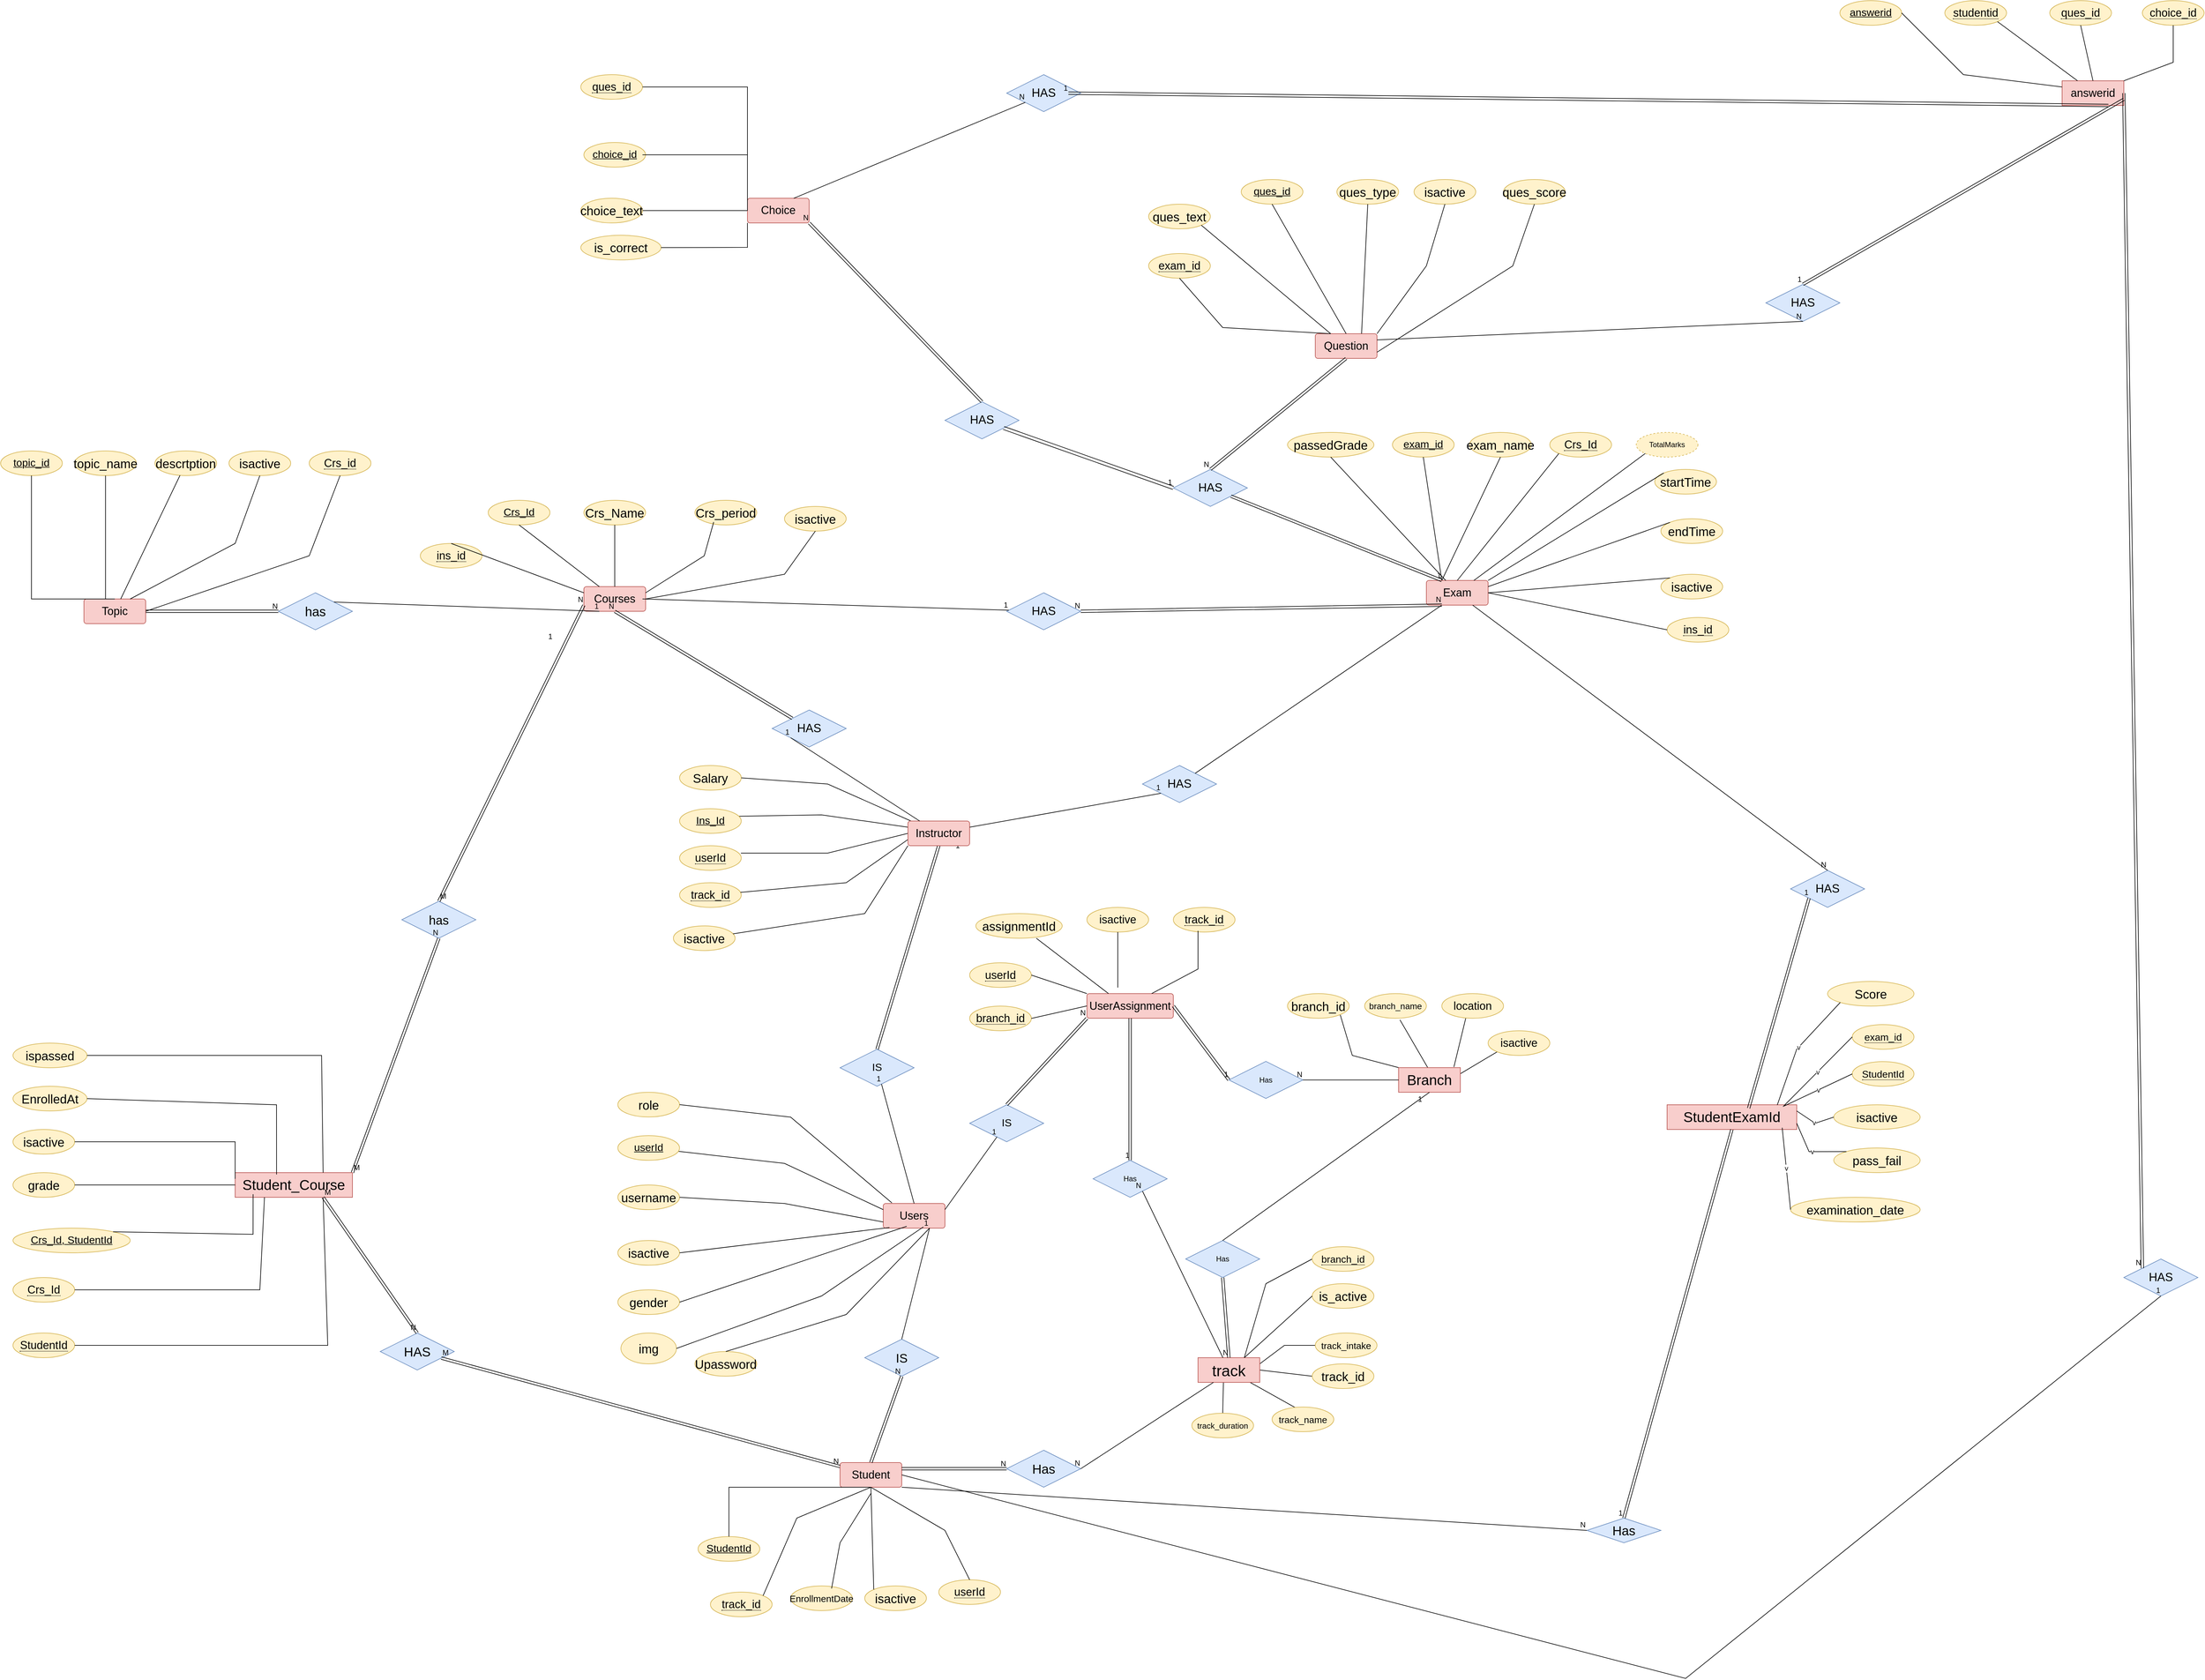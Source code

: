<mxfile version="26.0.8">
  <diagram name="Page-1" id="OO3x3HjmSRNzvBekYgvM">
    <mxGraphModel dx="9000" dy="5800" grid="1" gridSize="10" guides="1" tooltips="1" connect="1" arrows="1" fold="1" page="0" pageScale="1" pageWidth="850" pageHeight="1100" math="0" shadow="0">
      <root>
        <mxCell id="0" />
        <mxCell id="1" parent="0" />
        <mxCell id="BNUVI51xKu-enzcr6GFZ-12" value="" style="endArrow=none;html=1;rounded=0;exitX=0;exitY=0;exitDx=0;exitDy=0;entryX=1;entryY=1;entryDx=0;entryDy=0;" edge="1" parent="1" source="BNUVI51xKu-enzcr6GFZ-45" target="BNUVI51xKu-enzcr6GFZ-47">
          <mxGeometry width="50" height="50" relative="1" as="geometry">
            <mxPoint x="595.14" y="59.84" as="sourcePoint" />
            <mxPoint x="515.002" y="-0.264" as="targetPoint" />
            <Array as="points">
              <mxPoint x="530" y="60" />
            </Array>
          </mxGeometry>
        </mxCell>
        <mxCell id="BNUVI51xKu-enzcr6GFZ-13" value="" style="endArrow=none;html=1;rounded=0;entryX=0.572;entryY=1.065;entryDx=0;entryDy=0;entryPerimeter=0;exitX=0.472;exitY=0;exitDx=0;exitDy=0;exitPerimeter=0;" edge="1" parent="1" source="BNUVI51xKu-enzcr6GFZ-45" target="BNUVI51xKu-enzcr6GFZ-48">
          <mxGeometry relative="1" as="geometry">
            <mxPoint x="653.84" y="76.14" as="sourcePoint" />
            <mxPoint x="653.76" y="32.94" as="targetPoint" />
          </mxGeometry>
        </mxCell>
        <mxCell id="BNUVI51xKu-enzcr6GFZ-14" value="" style="endArrow=none;html=1;rounded=0;exitX=0.896;exitY=-0.025;exitDx=0;exitDy=0;exitPerimeter=0;entryX=0.388;entryY=0.995;entryDx=0;entryDy=0;entryPerimeter=0;" edge="1" parent="1" source="BNUVI51xKu-enzcr6GFZ-45" target="BNUVI51xKu-enzcr6GFZ-49">
          <mxGeometry relative="1" as="geometry">
            <mxPoint x="715" y="79.74" as="sourcePoint" />
            <mxPoint x="757" y="25.74" as="targetPoint" />
          </mxGeometry>
        </mxCell>
        <mxCell id="BNUVI51xKu-enzcr6GFZ-15" value="" style="endArrow=none;html=1;rounded=0;entryX=0;entryY=1;entryDx=0;entryDy=0;exitX=1;exitY=0.25;exitDx=0;exitDy=0;" edge="1" parent="1" source="BNUVI51xKu-enzcr6GFZ-45" target="BNUVI51xKu-enzcr6GFZ-50">
          <mxGeometry relative="1" as="geometry">
            <mxPoint x="725" y="94.74" as="sourcePoint" />
            <mxPoint x="785" y="89.74" as="targetPoint" />
          </mxGeometry>
        </mxCell>
        <mxCell id="BNUVI51xKu-enzcr6GFZ-16" value="" style="endArrow=none;html=1;rounded=0;exitX=1;exitY=0.5;exitDx=0;exitDy=0;entryX=0;entryY=0.5;entryDx=0;entryDy=0;" edge="1" parent="1" source="BNUVI51xKu-enzcr6GFZ-44" target="BNUVI51xKu-enzcr6GFZ-42">
          <mxGeometry relative="1" as="geometry">
            <mxPoint x="390" y="587" as="sourcePoint" />
            <mxPoint x="460" y="570" as="targetPoint" />
          </mxGeometry>
        </mxCell>
        <mxCell id="BNUVI51xKu-enzcr6GFZ-21" value="" style="endArrow=none;html=1;rounded=0;entryX=0.412;entryY=0.99;entryDx=0;entryDy=0;entryPerimeter=0;exitX=0.5;exitY=0;exitDx=0;exitDy=0;" edge="1" parent="1" source="BNUVI51xKu-enzcr6GFZ-38" target="BNUVI51xKu-enzcr6GFZ-44">
          <mxGeometry relative="1" as="geometry">
            <mxPoint x="330" y="650" as="sourcePoint" />
            <mxPoint x="322.8" y="609.58" as="targetPoint" />
          </mxGeometry>
        </mxCell>
        <mxCell id="BNUVI51xKu-enzcr6GFZ-22" value="" style="endArrow=none;html=1;rounded=0;exitX=0.416;exitY=0.08;exitDx=0;exitDy=0;exitPerimeter=0;entryX=0.836;entryY=0.99;entryDx=0;entryDy=0;entryPerimeter=0;" edge="1" parent="1" source="BNUVI51xKu-enzcr6GFZ-39" target="BNUVI51xKu-enzcr6GFZ-44">
          <mxGeometry relative="1" as="geometry">
            <mxPoint x="437.16" y="644.8" as="sourcePoint" />
            <mxPoint x="390" y="610" as="targetPoint" />
          </mxGeometry>
        </mxCell>
        <mxCell id="BNUVI51xKu-enzcr6GFZ-24" value="" style="endArrow=none;html=1;rounded=0;exitX=0;exitY=0.5;exitDx=0;exitDy=0;entryX=1;entryY=0.25;entryDx=0;entryDy=0;" edge="1" parent="1" source="BNUVI51xKu-enzcr6GFZ-37" target="BNUVI51xKu-enzcr6GFZ-44">
          <mxGeometry relative="1" as="geometry">
            <mxPoint x="150" y="580" as="sourcePoint" />
            <mxPoint x="210" y="520" as="targetPoint" />
            <Array as="points">
              <mxPoint x="420" y="530" />
            </Array>
          </mxGeometry>
        </mxCell>
        <mxCell id="BNUVI51xKu-enzcr6GFZ-26" value="" style="endArrow=none;html=1;rounded=0;exitX=0.75;exitY=0;exitDx=0;exitDy=0;entryX=0;entryY=0.5;entryDx=0;entryDy=0;" edge="1" parent="1" source="BNUVI51xKu-enzcr6GFZ-44" target="BNUVI51xKu-enzcr6GFZ-35">
          <mxGeometry relative="1" as="geometry">
            <mxPoint x="210" y="480" as="sourcePoint" />
            <mxPoint x="142" y="366" as="targetPoint" />
            <Array as="points">
              <mxPoint x="390" y="430" />
            </Array>
          </mxGeometry>
        </mxCell>
        <mxCell id="BNUVI51xKu-enzcr6GFZ-35" value="&lt;span style=&quot;border-bottom: 1px dotted&quot;&gt;&lt;font style=&quot;font-size: 16px;&quot;&gt;branch_id&lt;/font&gt;&lt;/span&gt;" style="ellipse;whiteSpace=wrap;html=1;align=center;fillColor=#fff2cc;strokeColor=#d6b656;" vertex="1" parent="1">
          <mxGeometry x="465" y="370" width="100" height="40" as="geometry" />
        </mxCell>
        <mxCell id="BNUVI51xKu-enzcr6GFZ-36" value="&lt;span style=&quot;font-size: 20px;&quot;&gt;is_active&lt;/span&gt;" style="ellipse;whiteSpace=wrap;html=1;align=center;fillColor=#fff2cc;strokeColor=#d6b656;" vertex="1" parent="1">
          <mxGeometry x="465" y="430" width="100" height="40" as="geometry" />
        </mxCell>
        <mxCell id="BNUVI51xKu-enzcr6GFZ-37" value="&lt;font style=&quot;font-size: 15px;&quot;&gt;track_intake&lt;/font&gt;" style="ellipse;whiteSpace=wrap;html=1;align=center;fillColor=#fff2cc;strokeColor=#d6b656;" vertex="1" parent="1">
          <mxGeometry x="470" y="510" width="100" height="40" as="geometry" />
        </mxCell>
        <mxCell id="BNUVI51xKu-enzcr6GFZ-38" value="&lt;font style=&quot;font-size: 13px;&quot;&gt;track_duration&lt;/font&gt;" style="ellipse;whiteSpace=wrap;html=1;align=center;fillColor=#fff2cc;strokeColor=#d6b656;" vertex="1" parent="1">
          <mxGeometry x="270" y="640" width="100" height="40" as="geometry" />
        </mxCell>
        <mxCell id="BNUVI51xKu-enzcr6GFZ-39" value="&lt;font style=&quot;font-size: 15px;&quot;&gt;track_name&lt;/font&gt;" style="ellipse;whiteSpace=wrap;html=1;align=center;fillColor=#fff2cc;strokeColor=#d6b656;" vertex="1" parent="1">
          <mxGeometry x="400" y="630" width="100" height="40" as="geometry" />
        </mxCell>
        <mxCell id="BNUVI51xKu-enzcr6GFZ-42" value="&lt;span style=&quot;font-size: 20px;&quot;&gt;track_id&lt;/span&gt;" style="ellipse;whiteSpace=wrap;html=1;align=center;fillColor=#fff2cc;strokeColor=#d6b656;" vertex="1" parent="1">
          <mxGeometry x="465" y="560" width="100" height="40" as="geometry" />
        </mxCell>
        <mxCell id="BNUVI51xKu-enzcr6GFZ-44" value="&lt;span style=&quot;font-size: 25px;&quot;&gt;track&lt;/span&gt;" style="whiteSpace=wrap;html=1;align=center;fillColor=#f8cecc;strokeColor=#b85450;" vertex="1" parent="1">
          <mxGeometry x="280" y="550" width="100" height="40" as="geometry" />
        </mxCell>
        <mxCell id="BNUVI51xKu-enzcr6GFZ-45" value="&lt;span style=&quot;font-size: 23px;&quot;&gt;Branch&lt;/span&gt;" style="whiteSpace=wrap;html=1;align=center;fillColor=#f8cecc;strokeColor=#b85450;" vertex="1" parent="1">
          <mxGeometry x="605" y="79.74" width="100" height="40" as="geometry" />
        </mxCell>
        <mxCell id="BNUVI51xKu-enzcr6GFZ-47" value="&lt;span style=&quot;font-size: 20px;&quot;&gt;branch_id&lt;/span&gt;" style="ellipse;whiteSpace=wrap;html=1;align=center;fillColor=#fff2cc;strokeColor=#d6b656;" vertex="1" parent="1">
          <mxGeometry x="425" y="-40.26" width="100" height="40" as="geometry" />
        </mxCell>
        <mxCell id="BNUVI51xKu-enzcr6GFZ-48" value="&lt;font style=&quot;font-size: 14px;&quot;&gt;branch_name&lt;/font&gt;" style="ellipse;whiteSpace=wrap;html=1;align=center;fillColor=#fff2cc;strokeColor=#d6b656;" vertex="1" parent="1">
          <mxGeometry x="550" y="-40.26" width="100" height="40" as="geometry" />
        </mxCell>
        <mxCell id="BNUVI51xKu-enzcr6GFZ-49" value="&lt;span style=&quot;font-size: 18px;&quot;&gt;location&lt;/span&gt;" style="ellipse;whiteSpace=wrap;html=1;align=center;fillColor=#fff2cc;strokeColor=#d6b656;" vertex="1" parent="1">
          <mxGeometry x="675" y="-40.26" width="100" height="40" as="geometry" />
        </mxCell>
        <mxCell id="BNUVI51xKu-enzcr6GFZ-50" value="&lt;span style=&quot;font-size: 18px;&quot;&gt;isactive&lt;/span&gt;" style="ellipse;whiteSpace=wrap;html=1;align=center;fillColor=#fff2cc;strokeColor=#d6b656;" vertex="1" parent="1">
          <mxGeometry x="750" y="20.0" width="100" height="40" as="geometry" />
        </mxCell>
        <mxCell id="BNUVI51xKu-enzcr6GFZ-51" value="Has" style="shape=rhombus;perimeter=rhombusPerimeter;whiteSpace=wrap;html=1;align=center;fillColor=#dae8fc;strokeColor=#6c8ebf;" vertex="1" parent="1">
          <mxGeometry x="260" y="360" width="120" height="60" as="geometry" />
        </mxCell>
        <mxCell id="BNUVI51xKu-enzcr6GFZ-53" value="" style="endArrow=none;html=1;rounded=0;entryX=0.5;entryY=1;entryDx=0;entryDy=0;exitX=0.5;exitY=0;exitDx=0;exitDy=0;" edge="1" parent="1" source="BNUVI51xKu-enzcr6GFZ-51" target="BNUVI51xKu-enzcr6GFZ-45">
          <mxGeometry relative="1" as="geometry">
            <mxPoint x="330" y="320" as="sourcePoint" />
            <mxPoint x="490" y="320" as="targetPoint" />
          </mxGeometry>
        </mxCell>
        <mxCell id="BNUVI51xKu-enzcr6GFZ-54" value="1" style="resizable=0;html=1;whiteSpace=wrap;align=right;verticalAlign=bottom;" connectable="0" vertex="1" parent="BNUVI51xKu-enzcr6GFZ-53">
          <mxGeometry x="1" relative="1" as="geometry">
            <mxPoint x="-10" y="20" as="offset" />
          </mxGeometry>
        </mxCell>
        <mxCell id="BNUVI51xKu-enzcr6GFZ-58" value="" style="endArrow=none;html=1;rounded=0;exitX=0;exitY=0.5;exitDx=0;exitDy=0;entryX=0.75;entryY=0;entryDx=0;entryDy=0;" edge="1" parent="1" source="BNUVI51xKu-enzcr6GFZ-36" target="BNUVI51xKu-enzcr6GFZ-44">
          <mxGeometry relative="1" as="geometry">
            <mxPoint x="130" y="489.17" as="sourcePoint" />
            <mxPoint x="210" y="500" as="targetPoint" />
          </mxGeometry>
        </mxCell>
        <mxCell id="BNUVI51xKu-enzcr6GFZ-59" value="&lt;font style=&quot;font-size: 18px;&quot;&gt;Users&lt;/font&gt;" style="rounded=1;arcSize=10;whiteSpace=wrap;html=1;align=center;fillColor=#f8cecc;strokeColor=#b85450;" vertex="1" parent="1">
          <mxGeometry x="-230" y="300" width="100" height="40" as="geometry" />
        </mxCell>
        <mxCell id="BNUVI51xKu-enzcr6GFZ-62" value="&lt;span style=&quot;font-size: 20px;&quot;&gt;username&lt;/span&gt;" style="ellipse;whiteSpace=wrap;html=1;align=center;fillColor=#fff2cc;strokeColor=#d6b656;" vertex="1" parent="1">
          <mxGeometry x="-660" y="270" width="100" height="40" as="geometry" />
        </mxCell>
        <mxCell id="BNUVI51xKu-enzcr6GFZ-63" value="&lt;span style=&quot;font-size: 20px;&quot;&gt;gender&lt;/span&gt;" style="ellipse;whiteSpace=wrap;html=1;align=center;fillColor=#fff2cc;strokeColor=#d6b656;" vertex="1" parent="1">
          <mxGeometry x="-660" y="440" width="100" height="40" as="geometry" />
        </mxCell>
        <mxCell id="BNUVI51xKu-enzcr6GFZ-64" value="&lt;span style=&quot;font-size: 20px;&quot;&gt;isactive&lt;/span&gt;" style="ellipse;whiteSpace=wrap;html=1;align=center;fillColor=#fff2cc;strokeColor=#d6b656;" vertex="1" parent="1">
          <mxGeometry x="-660" y="360" width="100" height="40" as="geometry" />
        </mxCell>
        <mxCell id="BNUVI51xKu-enzcr6GFZ-70" value="&lt;span style=&quot;font-size: 20px;&quot;&gt;Upassword&lt;/span&gt;" style="ellipse;whiteSpace=wrap;html=1;align=center;fillColor=#fff2cc;strokeColor=#d6b656;" vertex="1" parent="1">
          <mxGeometry x="-535" y="540" width="100" height="40" as="geometry" />
        </mxCell>
        <mxCell id="BNUVI51xKu-enzcr6GFZ-71" value="&lt;span style=&quot;font-size: 20px;&quot;&gt;img&lt;/span&gt;" style="ellipse;whiteSpace=wrap;html=1;align=center;fillColor=#fff2cc;strokeColor=#d6b656;" vertex="1" parent="1">
          <mxGeometry x="-655" y="510" width="90" height="50" as="geometry" />
        </mxCell>
        <mxCell id="BNUVI51xKu-enzcr6GFZ-72" value="&lt;span style=&quot;font-size: 20px;&quot;&gt;role&lt;/span&gt;" style="ellipse;whiteSpace=wrap;html=1;align=center;fillColor=#fff2cc;strokeColor=#d6b656;" vertex="1" parent="1">
          <mxGeometry x="-660" y="119.74" width="100" height="40" as="geometry" />
        </mxCell>
        <mxCell id="BNUVI51xKu-enzcr6GFZ-73" value="" style="endArrow=none;html=1;rounded=0;exitX=0.14;exitY=-0.025;exitDx=0;exitDy=0;entryX=1;entryY=0.5;entryDx=0;entryDy=0;exitPerimeter=0;" edge="1" parent="1" source="BNUVI51xKu-enzcr6GFZ-59" target="BNUVI51xKu-enzcr6GFZ-72">
          <mxGeometry width="50" height="50" relative="1" as="geometry">
            <mxPoint x="-185" y="326" as="sourcePoint" />
            <mxPoint x="-280" y="240" as="targetPoint" />
            <Array as="points">
              <mxPoint x="-380" y="160" />
            </Array>
          </mxGeometry>
        </mxCell>
        <mxCell id="BNUVI51xKu-enzcr6GFZ-74" value="" style="endArrow=none;html=1;rounded=0;exitX=0;exitY=0.25;exitDx=0;exitDy=0;entryX=0.952;entryY=0.628;entryDx=0;entryDy=0;entryPerimeter=0;" edge="1" parent="1" source="BNUVI51xKu-enzcr6GFZ-59" target="BNUVI51xKu-enzcr6GFZ-110">
          <mxGeometry width="50" height="50" relative="1" as="geometry">
            <mxPoint x="-285" y="353" as="sourcePoint" />
            <mxPoint x="-524.759" y="254.188" as="targetPoint" />
            <Array as="points">
              <mxPoint x="-390" y="235" />
            </Array>
          </mxGeometry>
        </mxCell>
        <mxCell id="BNUVI51xKu-enzcr6GFZ-75" value="" style="endArrow=none;html=1;rounded=0;exitX=0;exitY=0.75;exitDx=0;exitDy=0;entryX=1;entryY=0.5;entryDx=0;entryDy=0;" edge="1" parent="1" source="BNUVI51xKu-enzcr6GFZ-59" target="BNUVI51xKu-enzcr6GFZ-62">
          <mxGeometry width="50" height="50" relative="1" as="geometry">
            <mxPoint x="-255" y="343" as="sourcePoint" />
            <mxPoint x="-400" y="297" as="targetPoint" />
            <Array as="points">
              <mxPoint x="-390" y="300" />
            </Array>
          </mxGeometry>
        </mxCell>
        <mxCell id="BNUVI51xKu-enzcr6GFZ-76" value="" style="endArrow=none;html=1;rounded=0;entryX=1;entryY=0.5;entryDx=0;entryDy=0;exitX=0.1;exitY=0.975;exitDx=0;exitDy=0;exitPerimeter=0;" edge="1" parent="1" source="BNUVI51xKu-enzcr6GFZ-59" target="BNUVI51xKu-enzcr6GFZ-64">
          <mxGeometry width="50" height="50" relative="1" as="geometry">
            <mxPoint x="-270" y="330" as="sourcePoint" />
            <mxPoint x="-395" y="274" as="targetPoint" />
          </mxGeometry>
        </mxCell>
        <mxCell id="BNUVI51xKu-enzcr6GFZ-77" value="" style="endArrow=none;html=1;rounded=0;exitX=0.38;exitY=0.925;exitDx=0;exitDy=0;entryX=1;entryY=0.5;entryDx=0;entryDy=0;exitPerimeter=0;" edge="1" parent="1" source="BNUVI51xKu-enzcr6GFZ-59" target="BNUVI51xKu-enzcr6GFZ-63">
          <mxGeometry width="50" height="50" relative="1" as="geometry">
            <mxPoint x="-240" y="330" as="sourcePoint" />
            <mxPoint x="-385" y="284" as="targetPoint" />
          </mxGeometry>
        </mxCell>
        <mxCell id="BNUVI51xKu-enzcr6GFZ-78" value="" style="endArrow=none;html=1;rounded=0;exitX=0.65;exitY=0.95;exitDx=0;exitDy=0;entryX=1;entryY=0.5;entryDx=0;entryDy=0;exitPerimeter=0;" edge="1" parent="1" source="BNUVI51xKu-enzcr6GFZ-59" target="BNUVI51xKu-enzcr6GFZ-71">
          <mxGeometry width="50" height="50" relative="1" as="geometry">
            <mxPoint x="-230" y="340" as="sourcePoint" />
            <mxPoint x="-375" y="294" as="targetPoint" />
            <Array as="points">
              <mxPoint x="-330" y="450" />
            </Array>
          </mxGeometry>
        </mxCell>
        <mxCell id="BNUVI51xKu-enzcr6GFZ-79" value="" style="endArrow=none;html=1;rounded=0;exitX=0.75;exitY=1;exitDx=0;exitDy=0;entryX=0.5;entryY=0;entryDx=0;entryDy=0;" edge="1" parent="1" source="BNUVI51xKu-enzcr6GFZ-59" target="BNUVI51xKu-enzcr6GFZ-70">
          <mxGeometry width="50" height="50" relative="1" as="geometry">
            <mxPoint x="-220" y="350" as="sourcePoint" />
            <mxPoint x="-365" y="304" as="targetPoint" />
            <Array as="points">
              <mxPoint x="-290" y="480" />
            </Array>
          </mxGeometry>
        </mxCell>
        <mxCell id="BNUVI51xKu-enzcr6GFZ-82" value="&lt;span style=&quot;font-size: 20px;&quot;&gt;isactive&lt;/span&gt;" style="ellipse;whiteSpace=wrap;html=1;align=center;fillColor=#fff2cc;strokeColor=#d6b656;" vertex="1" parent="1">
          <mxGeometry x="-570" y="-150" width="100" height="40" as="geometry" />
        </mxCell>
        <mxCell id="BNUVI51xKu-enzcr6GFZ-85" value="&lt;span style=&quot;font-size: 20px;&quot;&gt;Salary&lt;/span&gt;" style="ellipse;whiteSpace=wrap;html=1;align=center;fillColor=#fff2cc;strokeColor=#d6b656;" vertex="1" parent="1">
          <mxGeometry x="-560" y="-410" width="100" height="40" as="geometry" />
        </mxCell>
        <mxCell id="BNUVI51xKu-enzcr6GFZ-89" value="&lt;span style=&quot;border-bottom: 1px dotted&quot;&gt;&lt;font style=&quot;font-size: 18px;&quot;&gt;userId&lt;/font&gt;&lt;/span&gt;" style="ellipse;whiteSpace=wrap;html=1;align=center;fillColor=#fff2cc;strokeColor=#d6b656;" vertex="1" parent="1">
          <mxGeometry x="-560" y="-280" width="100" height="40" as="geometry" />
        </mxCell>
        <mxCell id="BNUVI51xKu-enzcr6GFZ-90" value="&lt;span style=&quot;border-bottom: 1px dotted&quot;&gt;&lt;font style=&quot;font-size: 18px;&quot;&gt;track_id&lt;/font&gt;&lt;/span&gt;" style="ellipse;whiteSpace=wrap;html=1;align=center;fillColor=#fff2cc;strokeColor=#d6b656;" vertex="1" parent="1">
          <mxGeometry x="-560" y="-220" width="100" height="40" as="geometry" />
        </mxCell>
        <mxCell id="BNUVI51xKu-enzcr6GFZ-91" value="" style="endArrow=none;html=1;rounded=0;exitX=1;exitY=0.5;exitDx=0;exitDy=0;" edge="1" parent="1" source="BNUVI51xKu-enzcr6GFZ-85" target="BNUVI51xKu-enzcr6GFZ-136">
          <mxGeometry relative="1" as="geometry">
            <mxPoint x="-720" y="-180" as="sourcePoint" />
            <mxPoint x="-320" y="-180" as="targetPoint" />
            <Array as="points">
              <mxPoint x="-320" y="-380" />
            </Array>
          </mxGeometry>
        </mxCell>
        <mxCell id="BNUVI51xKu-enzcr6GFZ-92" value="" style="endArrow=none;html=1;rounded=0;exitX=0.965;exitY=0.305;exitDx=0;exitDy=0;exitPerimeter=0;entryX=0;entryY=0.25;entryDx=0;entryDy=0;" edge="1" parent="1" source="BNUVI51xKu-enzcr6GFZ-109" target="BNUVI51xKu-enzcr6GFZ-136">
          <mxGeometry relative="1" as="geometry">
            <mxPoint x="-390" y="-230" as="sourcePoint" />
            <mxPoint x="-310" y="-150" as="targetPoint" />
            <Array as="points">
              <mxPoint x="-330" y="-330" />
            </Array>
          </mxGeometry>
        </mxCell>
        <mxCell id="BNUVI51xKu-enzcr6GFZ-93" value="" style="endArrow=none;html=1;rounded=0;exitX=0.994;exitY=0.3;exitDx=0;exitDy=0;exitPerimeter=0;entryX=0;entryY=0.5;entryDx=0;entryDy=0;" edge="1" parent="1" source="BNUVI51xKu-enzcr6GFZ-89" target="BNUVI51xKu-enzcr6GFZ-136">
          <mxGeometry relative="1" as="geometry">
            <mxPoint x="-380" y="-220" as="sourcePoint" />
            <mxPoint x="-310" y="-140" as="targetPoint" />
            <Array as="points">
              <mxPoint x="-320" y="-268" />
            </Array>
          </mxGeometry>
        </mxCell>
        <mxCell id="BNUVI51xKu-enzcr6GFZ-94" value="" style="endArrow=none;html=1;rounded=0;entryX=0;entryY=0.75;entryDx=0;entryDy=0;" edge="1" parent="1" source="BNUVI51xKu-enzcr6GFZ-90" target="BNUVI51xKu-enzcr6GFZ-136">
          <mxGeometry relative="1" as="geometry">
            <mxPoint x="-370" y="-210" as="sourcePoint" />
            <mxPoint x="-285.0" y="-140.0" as="targetPoint" />
            <Array as="points">
              <mxPoint x="-290" y="-220" />
            </Array>
          </mxGeometry>
        </mxCell>
        <mxCell id="BNUVI51xKu-enzcr6GFZ-95" value="" style="endArrow=none;html=1;rounded=0;entryX=0;entryY=1;entryDx=0;entryDy=0;" edge="1" parent="1" source="BNUVI51xKu-enzcr6GFZ-82" target="BNUVI51xKu-enzcr6GFZ-136">
          <mxGeometry relative="1" as="geometry">
            <mxPoint x="-460" y="80" as="sourcePoint" />
            <mxPoint x="-272.6" y="-140.44" as="targetPoint" />
            <Array as="points">
              <mxPoint x="-260" y="-170" />
            </Array>
          </mxGeometry>
        </mxCell>
        <mxCell id="BNUVI51xKu-enzcr6GFZ-98" value="&lt;font style=&quot;font-size: 17px;&quot;&gt;IS&lt;/font&gt;" style="shape=rhombus;perimeter=rhombusPerimeter;whiteSpace=wrap;html=1;align=center;fillColor=#dae8fc;strokeColor=#6c8ebf;" vertex="1" parent="1">
          <mxGeometry x="-300" y="50" width="120" height="60" as="geometry" />
        </mxCell>
        <mxCell id="BNUVI51xKu-enzcr6GFZ-100" value="" style="shape=link;html=1;rounded=0;entryX=0.5;entryY=0;entryDx=0;entryDy=0;exitX=0.5;exitY=1;exitDx=0;exitDy=0;" edge="1" parent="1" source="BNUVI51xKu-enzcr6GFZ-51" target="BNUVI51xKu-enzcr6GFZ-44">
          <mxGeometry relative="1" as="geometry">
            <mxPoint x="-20" y="319.23" as="sourcePoint" />
            <mxPoint x="140" y="319" as="targetPoint" />
          </mxGeometry>
        </mxCell>
        <mxCell id="BNUVI51xKu-enzcr6GFZ-101" value="N" style="resizable=0;html=1;whiteSpace=wrap;align=right;verticalAlign=bottom;" connectable="0" vertex="1" parent="BNUVI51xKu-enzcr6GFZ-100">
          <mxGeometry x="1" relative="1" as="geometry" />
        </mxCell>
        <mxCell id="BNUVI51xKu-enzcr6GFZ-103" value="" style="shape=link;html=1;rounded=0;entryX=0.5;entryY=1;entryDx=0;entryDy=0;exitX=0.5;exitY=0;exitDx=0;exitDy=0;" edge="1" parent="1" source="BNUVI51xKu-enzcr6GFZ-98" target="BNUVI51xKu-enzcr6GFZ-136">
          <mxGeometry relative="1" as="geometry">
            <mxPoint x="-400" y="120" as="sourcePoint" />
            <mxPoint x="-235.0" y="-140.0" as="targetPoint" />
          </mxGeometry>
        </mxCell>
        <mxCell id="BNUVI51xKu-enzcr6GFZ-104" value="1" style="resizable=0;html=1;whiteSpace=wrap;align=right;verticalAlign=bottom;" connectable="0" vertex="1" parent="BNUVI51xKu-enzcr6GFZ-103">
          <mxGeometry x="1" relative="1" as="geometry">
            <mxPoint x="-625" y="-330" as="offset" />
          </mxGeometry>
        </mxCell>
        <mxCell id="BNUVI51xKu-enzcr6GFZ-105" value="" style="endArrow=none;html=1;rounded=0;exitX=0.5;exitY=0;exitDx=0;exitDy=0;" edge="1" parent="1" source="BNUVI51xKu-enzcr6GFZ-59" target="BNUVI51xKu-enzcr6GFZ-98">
          <mxGeometry relative="1" as="geometry">
            <mxPoint x="-400" y="120" as="sourcePoint" />
            <mxPoint x="-240" y="120" as="targetPoint" />
          </mxGeometry>
        </mxCell>
        <mxCell id="BNUVI51xKu-enzcr6GFZ-106" value="1" style="resizable=0;html=1;whiteSpace=wrap;align=right;verticalAlign=bottom;" connectable="0" vertex="1" parent="BNUVI51xKu-enzcr6GFZ-105">
          <mxGeometry x="1" relative="1" as="geometry" />
        </mxCell>
        <mxCell id="BNUVI51xKu-enzcr6GFZ-107" value="1" style="resizable=0;html=1;whiteSpace=wrap;align=right;verticalAlign=bottom;" connectable="0" vertex="1" parent="1">
          <mxGeometry x="-104.973" y="-271.045" as="geometry" />
        </mxCell>
        <mxCell id="BNUVI51xKu-enzcr6GFZ-108" value="&lt;font style=&quot;font-size: 18px;&quot;&gt;Student&lt;/font&gt;" style="rounded=1;arcSize=10;whiteSpace=wrap;html=1;align=center;fillColor=#f8cecc;strokeColor=#b85450;" vertex="1" parent="1">
          <mxGeometry x="-300" y="720" width="100" height="40" as="geometry" />
        </mxCell>
        <mxCell id="BNUVI51xKu-enzcr6GFZ-109" value="&lt;font style=&quot;font-size: 17px;&quot;&gt;Ins_Id&lt;/font&gt;" style="ellipse;whiteSpace=wrap;html=1;align=center;fontStyle=4;fillColor=#fff2cc;strokeColor=#d6b656;" vertex="1" parent="1">
          <mxGeometry x="-560" y="-340" width="100" height="40" as="geometry" />
        </mxCell>
        <mxCell id="BNUVI51xKu-enzcr6GFZ-110" value="&lt;span style=&quot;font-size: 17px;&quot;&gt;userId&lt;/span&gt;" style="ellipse;whiteSpace=wrap;html=1;align=center;fontStyle=4;fillColor=#fff2cc;strokeColor=#d6b656;" vertex="1" parent="1">
          <mxGeometry x="-660" y="190" width="100" height="40" as="geometry" />
        </mxCell>
        <mxCell id="BNUVI51xKu-enzcr6GFZ-111" value="&lt;span style=&quot;font-size: 17px;&quot;&gt;StudentId&lt;/span&gt;" style="ellipse;whiteSpace=wrap;html=1;align=center;fontStyle=4;fillColor=#fff2cc;strokeColor=#d6b656;" vertex="1" parent="1">
          <mxGeometry x="-530" y="840" width="100" height="40" as="geometry" />
        </mxCell>
        <mxCell id="BNUVI51xKu-enzcr6GFZ-112" value="&lt;span style=&quot;border-bottom: 1px dotted&quot;&gt;&lt;font style=&quot;font-size: 18px;&quot;&gt;track_id&lt;/font&gt;&lt;/span&gt;" style="ellipse;whiteSpace=wrap;html=1;align=center;fillColor=#fff2cc;strokeColor=#d6b656;" vertex="1" parent="1">
          <mxGeometry x="-510" y="930" width="100" height="40" as="geometry" />
        </mxCell>
        <mxCell id="BNUVI51xKu-enzcr6GFZ-114" value="&lt;span style=&quot;font-size: 20px;&quot;&gt;isactive&lt;/span&gt;" style="ellipse;whiteSpace=wrap;html=1;align=center;fillColor=#fff2cc;strokeColor=#d6b656;" vertex="1" parent="1">
          <mxGeometry x="-260" y="920" width="100" height="40" as="geometry" />
        </mxCell>
        <mxCell id="BNUVI51xKu-enzcr6GFZ-115" value="&lt;font style=&quot;font-size: 15px;&quot;&gt;EnrollmentDate&lt;/font&gt;" style="ellipse;whiteSpace=wrap;html=1;align=center;fillColor=#fff2cc;strokeColor=#d6b656;" vertex="1" parent="1">
          <mxGeometry x="-380" y="920" width="100" height="40" as="geometry" />
        </mxCell>
        <mxCell id="BNUVI51xKu-enzcr6GFZ-116" value="&lt;span style=&quot;border-bottom: 1px dotted&quot;&gt;&lt;font style=&quot;font-size: 18px;&quot;&gt;userId&lt;/font&gt;&lt;/span&gt;" style="ellipse;whiteSpace=wrap;html=1;align=center;fillColor=#fff2cc;strokeColor=#d6b656;" vertex="1" parent="1">
          <mxGeometry x="-140" y="910" width="100" height="40" as="geometry" />
        </mxCell>
        <mxCell id="BNUVI51xKu-enzcr6GFZ-118" value="" style="endArrow=none;html=1;rounded=0;exitX=0.5;exitY=0;exitDx=0;exitDy=0;entryX=0.5;entryY=1;entryDx=0;entryDy=0;" edge="1" parent="1" source="BNUVI51xKu-enzcr6GFZ-111" target="BNUVI51xKu-enzcr6GFZ-108">
          <mxGeometry relative="1" as="geometry">
            <mxPoint x="-440" y="630" as="sourcePoint" />
            <mxPoint x="-280" y="630" as="targetPoint" />
            <Array as="points">
              <mxPoint x="-480" y="760" />
            </Array>
          </mxGeometry>
        </mxCell>
        <mxCell id="BNUVI51xKu-enzcr6GFZ-119" value="" style="endArrow=none;html=1;rounded=0;exitX=1;exitY=0;exitDx=0;exitDy=0;entryX=0.5;entryY=1;entryDx=0;entryDy=0;" edge="1" parent="1" source="BNUVI51xKu-enzcr6GFZ-112" target="BNUVI51xKu-enzcr6GFZ-108">
          <mxGeometry relative="1" as="geometry">
            <mxPoint x="-410" y="750" as="sourcePoint" />
            <mxPoint x="-290" y="750" as="targetPoint" />
            <Array as="points">
              <mxPoint x="-370" y="810" />
            </Array>
          </mxGeometry>
        </mxCell>
        <mxCell id="BNUVI51xKu-enzcr6GFZ-120" value="" style="endArrow=none;html=1;rounded=0;exitX=0.663;exitY=0.105;exitDx=0;exitDy=0;exitPerimeter=0;" edge="1" parent="1" source="BNUVI51xKu-enzcr6GFZ-115">
          <mxGeometry relative="1" as="geometry">
            <mxPoint x="-425" y="826" as="sourcePoint" />
            <mxPoint x="-250" y="770" as="targetPoint" />
            <Array as="points">
              <mxPoint x="-300" y="850" />
            </Array>
          </mxGeometry>
        </mxCell>
        <mxCell id="BNUVI51xKu-enzcr6GFZ-121" value="" style="endArrow=none;html=1;rounded=0;exitX=0;exitY=0;exitDx=0;exitDy=0;entryX=0.5;entryY=1;entryDx=0;entryDy=0;" edge="1" parent="1" source="BNUVI51xKu-enzcr6GFZ-114" target="BNUVI51xKu-enzcr6GFZ-108">
          <mxGeometry relative="1" as="geometry">
            <mxPoint x="-324" y="894" as="sourcePoint" />
            <mxPoint x="-265" y="770" as="targetPoint" />
          </mxGeometry>
        </mxCell>
        <mxCell id="BNUVI51xKu-enzcr6GFZ-122" value="" style="endArrow=none;html=1;rounded=0;exitX=0.5;exitY=0;exitDx=0;exitDy=0;entryX=0.5;entryY=1;entryDx=0;entryDy=0;" edge="1" parent="1" source="BNUVI51xKu-enzcr6GFZ-116" target="BNUVI51xKu-enzcr6GFZ-108">
          <mxGeometry relative="1" as="geometry">
            <mxPoint x="-200" y="876" as="sourcePoint" />
            <mxPoint x="-210" y="780" as="targetPoint" />
            <Array as="points">
              <mxPoint x="-130" y="830" />
            </Array>
          </mxGeometry>
        </mxCell>
        <mxCell id="BNUVI51xKu-enzcr6GFZ-123" value="&lt;font style=&quot;font-size: 21px;&quot;&gt;Has&lt;/font&gt;" style="shape=rhombus;perimeter=rhombusPerimeter;whiteSpace=wrap;html=1;align=center;fillColor=#dae8fc;strokeColor=#6c8ebf;" vertex="1" parent="1">
          <mxGeometry x="-30" y="700" width="120" height="60" as="geometry" />
        </mxCell>
        <mxCell id="BNUVI51xKu-enzcr6GFZ-124" value="" style="shape=link;html=1;rounded=0;exitX=1;exitY=0.25;exitDx=0;exitDy=0;entryX=0;entryY=0.5;entryDx=0;entryDy=0;" edge="1" parent="1" source="BNUVI51xKu-enzcr6GFZ-108" target="BNUVI51xKu-enzcr6GFZ-123">
          <mxGeometry relative="1" as="geometry">
            <mxPoint x="-440" y="620" as="sourcePoint" />
            <mxPoint x="-280" y="620" as="targetPoint" />
          </mxGeometry>
        </mxCell>
        <mxCell id="BNUVI51xKu-enzcr6GFZ-125" value="N" style="resizable=0;html=1;whiteSpace=wrap;align=right;verticalAlign=bottom;" connectable="0" vertex="1" parent="BNUVI51xKu-enzcr6GFZ-124">
          <mxGeometry x="1" relative="1" as="geometry" />
        </mxCell>
        <mxCell id="BNUVI51xKu-enzcr6GFZ-126" value="" style="endArrow=none;html=1;rounded=0;exitX=0.25;exitY=1;exitDx=0;exitDy=0;entryX=1;entryY=0.5;entryDx=0;entryDy=0;" edge="1" parent="1" source="BNUVI51xKu-enzcr6GFZ-44" target="BNUVI51xKu-enzcr6GFZ-123">
          <mxGeometry relative="1" as="geometry">
            <mxPoint x="160" y="760" as="sourcePoint" />
            <mxPoint x="-280" y="620" as="targetPoint" />
          </mxGeometry>
        </mxCell>
        <mxCell id="BNUVI51xKu-enzcr6GFZ-127" value="N" style="resizable=0;html=1;whiteSpace=wrap;align=right;verticalAlign=bottom;" connectable="0" vertex="1" parent="BNUVI51xKu-enzcr6GFZ-126">
          <mxGeometry x="1" relative="1" as="geometry" />
        </mxCell>
        <mxCell id="BNUVI51xKu-enzcr6GFZ-128" value="&lt;font style=&quot;font-size: 20px;&quot;&gt;IS&lt;/font&gt;" style="shape=rhombus;perimeter=rhombusPerimeter;whiteSpace=wrap;html=1;align=center;fillColor=#dae8fc;strokeColor=#6c8ebf;" vertex="1" parent="1">
          <mxGeometry x="-260" y="520" width="120" height="60" as="geometry" />
        </mxCell>
        <mxCell id="BNUVI51xKu-enzcr6GFZ-130" value="" style="endArrow=none;html=1;rounded=0;entryX=0.75;entryY=1;entryDx=0;entryDy=0;exitX=0.5;exitY=0;exitDx=0;exitDy=0;" edge="1" parent="1" source="BNUVI51xKu-enzcr6GFZ-128" target="BNUVI51xKu-enzcr6GFZ-59">
          <mxGeometry relative="1" as="geometry">
            <mxPoint x="-440" y="620" as="sourcePoint" />
            <mxPoint x="-280" y="620" as="targetPoint" />
          </mxGeometry>
        </mxCell>
        <mxCell id="BNUVI51xKu-enzcr6GFZ-131" value="1" style="resizable=0;html=1;whiteSpace=wrap;align=right;verticalAlign=bottom;" connectable="0" vertex="1" parent="BNUVI51xKu-enzcr6GFZ-130">
          <mxGeometry x="1" relative="1" as="geometry" />
        </mxCell>
        <mxCell id="BNUVI51xKu-enzcr6GFZ-132" value="" style="shape=link;html=1;rounded=0;entryX=0.5;entryY=1;entryDx=0;entryDy=0;exitX=0.5;exitY=0;exitDx=0;exitDy=0;" edge="1" parent="1" source="BNUVI51xKu-enzcr6GFZ-108" target="BNUVI51xKu-enzcr6GFZ-128">
          <mxGeometry relative="1" as="geometry">
            <mxPoint x="-440" y="620" as="sourcePoint" />
            <mxPoint x="-280" y="620" as="targetPoint" />
          </mxGeometry>
        </mxCell>
        <mxCell id="BNUVI51xKu-enzcr6GFZ-133" value="N" style="resizable=0;html=1;whiteSpace=wrap;align=right;verticalAlign=bottom;" connectable="0" vertex="1" parent="BNUVI51xKu-enzcr6GFZ-132">
          <mxGeometry x="1" relative="1" as="geometry" />
        </mxCell>
        <mxCell id="BNUVI51xKu-enzcr6GFZ-136" value="&lt;font style=&quot;font-size: 18px;&quot;&gt;Instructor&lt;/font&gt;" style="rounded=1;arcSize=10;whiteSpace=wrap;html=1;align=center;fillColor=#f8cecc;strokeColor=#b85450;" vertex="1" parent="1">
          <mxGeometry x="-190" y="-320" width="100" height="40" as="geometry" />
        </mxCell>
        <mxCell id="BNUVI51xKu-enzcr6GFZ-137" value="&lt;font style=&quot;font-size: 18px;&quot;&gt;Courses&lt;/font&gt;" style="rounded=1;arcSize=10;whiteSpace=wrap;html=1;align=center;fillColor=#f8cecc;strokeColor=#b85450;" vertex="1" parent="1">
          <mxGeometry x="-715" y="-700" width="100" height="40" as="geometry" />
        </mxCell>
        <mxCell id="BNUVI51xKu-enzcr6GFZ-138" value="&lt;font style=&quot;font-size: 17px;&quot;&gt;Crs_Id&lt;/font&gt;" style="ellipse;whiteSpace=wrap;html=1;align=center;fontStyle=4;fillColor=#fff2cc;strokeColor=#d6b656;" vertex="1" parent="1">
          <mxGeometry x="-870" y="-840" width="100" height="40" as="geometry" />
        </mxCell>
        <mxCell id="BNUVI51xKu-enzcr6GFZ-139" value="&lt;span style=&quot;font-size: 20px;&quot;&gt;Crs_Name&lt;/span&gt;" style="ellipse;whiteSpace=wrap;html=1;align=center;fillColor=#fff2cc;strokeColor=#d6b656;" vertex="1" parent="1">
          <mxGeometry x="-715" y="-840" width="100" height="40" as="geometry" />
        </mxCell>
        <mxCell id="BNUVI51xKu-enzcr6GFZ-140" value="&lt;span style=&quot;font-size: 20px;&quot;&gt;isactive&lt;/span&gt;" style="ellipse;whiteSpace=wrap;html=1;align=center;fillColor=#fff2cc;strokeColor=#d6b656;" vertex="1" parent="1">
          <mxGeometry x="-390" y="-830" width="100" height="40" as="geometry" />
        </mxCell>
        <mxCell id="BNUVI51xKu-enzcr6GFZ-141" value="&lt;span style=&quot;font-size: 20px;&quot;&gt;Crs_period&lt;/span&gt;" style="ellipse;whiteSpace=wrap;html=1;align=center;fillColor=#fff2cc;strokeColor=#d6b656;" vertex="1" parent="1">
          <mxGeometry x="-535" y="-840" width="100" height="40" as="geometry" />
        </mxCell>
        <mxCell id="BNUVI51xKu-enzcr6GFZ-142" value="&lt;span style=&quot;border-bottom: 1px dotted&quot;&gt;&lt;font style=&quot;font-size: 18px;&quot;&gt;ins_id&lt;/font&gt;&lt;/span&gt;" style="ellipse;whiteSpace=wrap;html=1;align=center;fillColor=#fff2cc;strokeColor=#d6b656;" vertex="1" parent="1">
          <mxGeometry x="-980" y="-770" width="100" height="40" as="geometry" />
        </mxCell>
        <mxCell id="BNUVI51xKu-enzcr6GFZ-143" value="" style="endArrow=none;html=1;rounded=0;entryX=0.25;entryY=0;entryDx=0;entryDy=0;exitX=0.5;exitY=1;exitDx=0;exitDy=0;" edge="1" parent="1" source="BNUVI51xKu-enzcr6GFZ-138" target="BNUVI51xKu-enzcr6GFZ-137">
          <mxGeometry relative="1" as="geometry">
            <mxPoint x="-855" y="-780" as="sourcePoint" />
            <mxPoint x="-925.0" y="-490.0" as="targetPoint" />
          </mxGeometry>
        </mxCell>
        <mxCell id="BNUVI51xKu-enzcr6GFZ-144" value="" style="endArrow=none;html=1;rounded=0;entryX=0.5;entryY=0;entryDx=0;entryDy=0;exitX=0.5;exitY=1;exitDx=0;exitDy=0;" edge="1" parent="1" source="BNUVI51xKu-enzcr6GFZ-139" target="BNUVI51xKu-enzcr6GFZ-137">
          <mxGeometry relative="1" as="geometry">
            <mxPoint x="-830" y="-746" as="sourcePoint" />
            <mxPoint x="-680" y="-690" as="targetPoint" />
            <Array as="points">
              <mxPoint x="-665" y="-770" />
            </Array>
          </mxGeometry>
        </mxCell>
        <mxCell id="BNUVI51xKu-enzcr6GFZ-145" value="" style="endArrow=none;html=1;rounded=0;entryX=1;entryY=0.25;entryDx=0;entryDy=0;exitX=0.303;exitY=0.883;exitDx=0;exitDy=0;exitPerimeter=0;" edge="1" parent="1" source="BNUVI51xKu-enzcr6GFZ-141" target="BNUVI51xKu-enzcr6GFZ-137">
          <mxGeometry relative="1" as="geometry">
            <mxPoint x="-655" y="-790" as="sourcePoint" />
            <mxPoint x="-655" y="-690" as="targetPoint" />
            <Array as="points">
              <mxPoint x="-520" y="-750" />
            </Array>
          </mxGeometry>
        </mxCell>
        <mxCell id="BNUVI51xKu-enzcr6GFZ-146" value="" style="endArrow=none;html=1;rounded=0;entryX=1;entryY=0.5;entryDx=0;entryDy=0;exitX=0.5;exitY=1;exitDx=0;exitDy=0;" edge="1" parent="1" source="BNUVI51xKu-enzcr6GFZ-140" target="BNUVI51xKu-enzcr6GFZ-137">
          <mxGeometry relative="1" as="geometry">
            <mxPoint x="-495" y="-795" as="sourcePoint" />
            <mxPoint x="-605" y="-680" as="targetPoint" />
            <Array as="points">
              <mxPoint x="-390" y="-720" />
            </Array>
          </mxGeometry>
        </mxCell>
        <mxCell id="BNUVI51xKu-enzcr6GFZ-147" value="" style="endArrow=none;html=1;rounded=0;entryX=0;entryY=0.25;entryDx=0;entryDy=0;exitX=0.5;exitY=0;exitDx=0;exitDy=0;" edge="1" parent="1" source="BNUVI51xKu-enzcr6GFZ-142" target="BNUVI51xKu-enzcr6GFZ-137">
          <mxGeometry relative="1" as="geometry">
            <mxPoint x="-405" y="-710" as="sourcePoint" />
            <mxPoint x="-605" y="-670" as="targetPoint" />
          </mxGeometry>
        </mxCell>
        <mxCell id="BNUVI51xKu-enzcr6GFZ-148" value="&lt;span style=&quot;font-size: 19px;&quot;&gt;HAS&lt;/span&gt;" style="shape=rhombus;perimeter=rhombusPerimeter;whiteSpace=wrap;html=1;align=center;fillColor=#dae8fc;strokeColor=#6c8ebf;" vertex="1" parent="1">
          <mxGeometry x="-410" y="-500" width="120" height="60" as="geometry" />
        </mxCell>
        <mxCell id="BNUVI51xKu-enzcr6GFZ-151" value="" style="shape=link;html=1;rounded=0;entryX=0.5;entryY=1;entryDx=0;entryDy=0;" edge="1" parent="1" source="BNUVI51xKu-enzcr6GFZ-148" target="BNUVI51xKu-enzcr6GFZ-137">
          <mxGeometry relative="1" as="geometry">
            <mxPoint x="-360" y="-190" as="sourcePoint" />
            <mxPoint x="-200" y="-190" as="targetPoint" />
          </mxGeometry>
        </mxCell>
        <mxCell id="BNUVI51xKu-enzcr6GFZ-152" value="N" style="resizable=0;html=1;whiteSpace=wrap;align=right;verticalAlign=bottom;" connectable="0" vertex="1" parent="BNUVI51xKu-enzcr6GFZ-151">
          <mxGeometry x="1" relative="1" as="geometry" />
        </mxCell>
        <mxCell id="BNUVI51xKu-enzcr6GFZ-153" value="" style="endArrow=none;html=1;rounded=0;entryX=0;entryY=1;entryDx=0;entryDy=0;" edge="1" parent="1" source="BNUVI51xKu-enzcr6GFZ-136" target="BNUVI51xKu-enzcr6GFZ-148">
          <mxGeometry relative="1" as="geometry">
            <mxPoint x="-360" y="-190" as="sourcePoint" />
            <mxPoint x="50" y="-310" as="targetPoint" />
          </mxGeometry>
        </mxCell>
        <mxCell id="BNUVI51xKu-enzcr6GFZ-154" value="1" style="resizable=0;html=1;whiteSpace=wrap;align=right;verticalAlign=bottom;" connectable="0" vertex="1" parent="BNUVI51xKu-enzcr6GFZ-153">
          <mxGeometry x="1" relative="1" as="geometry" />
        </mxCell>
        <mxCell id="BNUVI51xKu-enzcr6GFZ-157" value="&lt;span style=&quot;font-size: 23px;&quot;&gt;Student_Course&lt;/span&gt;" style="whiteSpace=wrap;html=1;align=center;fillColor=#f8cecc;strokeColor=#b85450;" vertex="1" parent="1">
          <mxGeometry x="-1280" y="250" width="190" height="40" as="geometry" />
        </mxCell>
        <mxCell id="BNUVI51xKu-enzcr6GFZ-158" value="&lt;span style=&quot;font-size: 17px;&quot;&gt;Crs_Id, StudentId&lt;/span&gt;" style="ellipse;whiteSpace=wrap;html=1;align=center;fontStyle=4;fillColor=#fff2cc;strokeColor=#d6b656;" vertex="1" parent="1">
          <mxGeometry x="-1640" y="340" width="190" height="40" as="geometry" />
        </mxCell>
        <mxCell id="BNUVI51xKu-enzcr6GFZ-161" value="&lt;span style=&quot;border-bottom: 1px dotted&quot;&gt;&lt;font style=&quot;font-size: 18px;&quot;&gt;Crs_Id&lt;/font&gt;&lt;/span&gt;" style="ellipse;whiteSpace=wrap;html=1;align=center;fillColor=#fff2cc;strokeColor=#d6b656;" vertex="1" parent="1">
          <mxGeometry x="-1640" y="420" width="100" height="40" as="geometry" />
        </mxCell>
        <mxCell id="BNUVI51xKu-enzcr6GFZ-162" value="&lt;span style=&quot;border-bottom: 1px dotted&quot;&gt;&lt;font style=&quot;font-size: 18px;&quot;&gt;StudentId&lt;/font&gt;&lt;/span&gt;" style="ellipse;whiteSpace=wrap;html=1;align=center;fillColor=#fff2cc;strokeColor=#d6b656;" vertex="1" parent="1">
          <mxGeometry x="-1640" y="510" width="100" height="40" as="geometry" />
        </mxCell>
        <mxCell id="BNUVI51xKu-enzcr6GFZ-166" value="&lt;span style=&quot;font-size: 20px;&quot;&gt;grade&lt;/span&gt;" style="ellipse;whiteSpace=wrap;html=1;align=center;fillColor=#fff2cc;strokeColor=#d6b656;" vertex="1" parent="1">
          <mxGeometry x="-1640" y="250" width="100" height="40" as="geometry" />
        </mxCell>
        <mxCell id="BNUVI51xKu-enzcr6GFZ-167" value="&lt;span style=&quot;font-size: 20px;&quot;&gt;isactive&lt;/span&gt;" style="ellipse;whiteSpace=wrap;html=1;align=center;fillColor=#fff2cc;strokeColor=#d6b656;" vertex="1" parent="1">
          <mxGeometry x="-1640" y="180" width="100" height="40" as="geometry" />
        </mxCell>
        <mxCell id="BNUVI51xKu-enzcr6GFZ-168" value="&lt;span style=&quot;font-size: 20px;&quot;&gt;EnrolledAt&lt;/span&gt;" style="ellipse;whiteSpace=wrap;html=1;align=center;fillColor=#fff2cc;strokeColor=#d6b656;" vertex="1" parent="1">
          <mxGeometry x="-1640" y="110" width="120" height="40" as="geometry" />
        </mxCell>
        <mxCell id="BNUVI51xKu-enzcr6GFZ-169" value="&lt;span style=&quot;font-size: 20px;&quot;&gt;ispassed&lt;/span&gt;" style="ellipse;whiteSpace=wrap;html=1;align=center;fillColor=#fff2cc;strokeColor=#d6b656;" vertex="1" parent="1">
          <mxGeometry x="-1640" y="40" width="120" height="40" as="geometry" />
        </mxCell>
        <mxCell id="BNUVI51xKu-enzcr6GFZ-170" value="" style="endArrow=none;html=1;rounded=0;exitX=0.75;exitY=0;exitDx=0;exitDy=0;entryX=1;entryY=0.5;entryDx=0;entryDy=0;" edge="1" parent="1" source="BNUVI51xKu-enzcr6GFZ-157" target="BNUVI51xKu-enzcr6GFZ-169">
          <mxGeometry width="50" height="50" relative="1" as="geometry">
            <mxPoint x="-206" y="309" as="sourcePoint" />
            <mxPoint x="-542" y="190" as="targetPoint" />
            <Array as="points">
              <mxPoint x="-1140" y="60" />
            </Array>
          </mxGeometry>
        </mxCell>
        <mxCell id="BNUVI51xKu-enzcr6GFZ-171" value="" style="endArrow=none;html=1;rounded=0;exitX=0.353;exitY=0.075;exitDx=0;exitDy=0;entryX=1;entryY=0.5;entryDx=0;entryDy=0;exitPerimeter=0;" edge="1" parent="1" source="BNUVI51xKu-enzcr6GFZ-157" target="BNUVI51xKu-enzcr6GFZ-168">
          <mxGeometry width="50" height="50" relative="1" as="geometry">
            <mxPoint x="-1127" y="260" as="sourcePoint" />
            <mxPoint x="-1090" y="150" as="targetPoint" />
            <Array as="points">
              <mxPoint x="-1213" y="140" />
            </Array>
          </mxGeometry>
        </mxCell>
        <mxCell id="BNUVI51xKu-enzcr6GFZ-172" value="" style="endArrow=none;html=1;rounded=0;entryX=1;entryY=0.5;entryDx=0;entryDy=0;exitX=0;exitY=0.25;exitDx=0;exitDy=0;" edge="1" parent="1" source="BNUVI51xKu-enzcr6GFZ-157" target="BNUVI51xKu-enzcr6GFZ-167">
          <mxGeometry width="50" height="50" relative="1" as="geometry">
            <mxPoint x="-1203" y="263" as="sourcePoint" />
            <mxPoint x="-1201" y="121" as="targetPoint" />
            <Array as="points">
              <mxPoint x="-1280" y="200" />
            </Array>
          </mxGeometry>
        </mxCell>
        <mxCell id="BNUVI51xKu-enzcr6GFZ-173" value="" style="endArrow=none;html=1;rounded=0;entryX=1;entryY=0.5;entryDx=0;entryDy=0;" edge="1" parent="1" source="BNUVI51xKu-enzcr6GFZ-157" target="BNUVI51xKu-enzcr6GFZ-166">
          <mxGeometry width="50" height="50" relative="1" as="geometry">
            <mxPoint x="-1270" y="270" as="sourcePoint" />
            <mxPoint x="-1385" y="164" as="targetPoint" />
          </mxGeometry>
        </mxCell>
        <mxCell id="BNUVI51xKu-enzcr6GFZ-174" value="" style="endArrow=none;html=1;rounded=0;entryX=1;entryY=0;entryDx=0;entryDy=0;exitX=0.153;exitY=0.875;exitDx=0;exitDy=0;exitPerimeter=0;" edge="1" parent="1" source="BNUVI51xKu-enzcr6GFZ-157" target="BNUVI51xKu-enzcr6GFZ-158">
          <mxGeometry width="50" height="50" relative="1" as="geometry">
            <mxPoint x="-1270" y="276" as="sourcePoint" />
            <mxPoint x="-1535" y="266" as="targetPoint" />
            <Array as="points">
              <mxPoint x="-1251" y="350" />
            </Array>
          </mxGeometry>
        </mxCell>
        <mxCell id="BNUVI51xKu-enzcr6GFZ-175" value="" style="endArrow=none;html=1;rounded=0;exitX=0.25;exitY=1;exitDx=0;exitDy=0;" edge="1" parent="1" source="BNUVI51xKu-enzcr6GFZ-157" target="BNUVI51xKu-enzcr6GFZ-161">
          <mxGeometry width="50" height="50" relative="1" as="geometry">
            <mxPoint x="-1241" y="295" as="sourcePoint" />
            <mxPoint x="-1448" y="416" as="targetPoint" />
            <Array as="points">
              <mxPoint x="-1240" y="440" />
            </Array>
          </mxGeometry>
        </mxCell>
        <mxCell id="BNUVI51xKu-enzcr6GFZ-176" value="" style="endArrow=none;html=1;rounded=0;exitX=0.75;exitY=1;exitDx=0;exitDy=0;" edge="1" parent="1" source="BNUVI51xKu-enzcr6GFZ-157" target="BNUVI51xKu-enzcr6GFZ-162">
          <mxGeometry width="50" height="50" relative="1" as="geometry">
            <mxPoint x="-1222" y="300" as="sourcePoint" />
            <mxPoint x="-1203" y="450" as="targetPoint" />
            <Array as="points">
              <mxPoint x="-1130" y="530" />
            </Array>
          </mxGeometry>
        </mxCell>
        <mxCell id="BNUVI51xKu-enzcr6GFZ-177" value="&lt;font style=&quot;font-size: 20px;&quot;&gt;has&lt;/font&gt;" style="shape=rhombus;perimeter=rhombusPerimeter;whiteSpace=wrap;html=1;align=center;fillColor=#dae8fc;strokeColor=#6c8ebf;" vertex="1" parent="1">
          <mxGeometry x="-1010" y="-190" width="120" height="60" as="geometry" />
        </mxCell>
        <mxCell id="BNUVI51xKu-enzcr6GFZ-178" value="" style="shape=link;html=1;rounded=0;exitX=0.5;exitY=0;exitDx=0;exitDy=0;entryX=0;entryY=0.75;entryDx=0;entryDy=0;" edge="1" parent="1" source="BNUVI51xKu-enzcr6GFZ-177" target="BNUVI51xKu-enzcr6GFZ-137">
          <mxGeometry relative="1" as="geometry">
            <mxPoint x="-640" y="-220" as="sourcePoint" />
            <mxPoint x="-480" y="-220" as="targetPoint" />
          </mxGeometry>
        </mxCell>
        <mxCell id="BNUVI51xKu-enzcr6GFZ-179" value="M" style="resizable=0;html=1;whiteSpace=wrap;align=left;verticalAlign=bottom;" connectable="0" vertex="1" parent="BNUVI51xKu-enzcr6GFZ-178">
          <mxGeometry x="-1" relative="1" as="geometry" />
        </mxCell>
        <mxCell id="BNUVI51xKu-enzcr6GFZ-180" value="N" style="resizable=0;html=1;whiteSpace=wrap;align=right;verticalAlign=bottom;" connectable="0" vertex="1" parent="BNUVI51xKu-enzcr6GFZ-178">
          <mxGeometry x="1" relative="1" as="geometry" />
        </mxCell>
        <mxCell id="BNUVI51xKu-enzcr6GFZ-181" value="" style="shape=link;html=1;rounded=0;exitX=1;exitY=0;exitDx=0;exitDy=0;entryX=0.5;entryY=1;entryDx=0;entryDy=0;" edge="1" parent="1" source="BNUVI51xKu-enzcr6GFZ-157" target="BNUVI51xKu-enzcr6GFZ-177">
          <mxGeometry relative="1" as="geometry">
            <mxPoint x="-940" y="-180" as="sourcePoint" />
            <mxPoint x="-705" y="-660" as="targetPoint" />
          </mxGeometry>
        </mxCell>
        <mxCell id="BNUVI51xKu-enzcr6GFZ-182" value="M" style="resizable=0;html=1;whiteSpace=wrap;align=left;verticalAlign=bottom;" connectable="0" vertex="1" parent="BNUVI51xKu-enzcr6GFZ-181">
          <mxGeometry x="-1" relative="1" as="geometry" />
        </mxCell>
        <mxCell id="BNUVI51xKu-enzcr6GFZ-183" value="N" style="resizable=0;html=1;whiteSpace=wrap;align=right;verticalAlign=bottom;" connectable="0" vertex="1" parent="BNUVI51xKu-enzcr6GFZ-181">
          <mxGeometry x="1" relative="1" as="geometry" />
        </mxCell>
        <mxCell id="BNUVI51xKu-enzcr6GFZ-186" value="&lt;font style=&quot;font-size: 21px;&quot;&gt;HAS&lt;/font&gt;" style="shape=rhombus;perimeter=rhombusPerimeter;whiteSpace=wrap;html=1;align=center;fillColor=#dae8fc;strokeColor=#6c8ebf;" vertex="1" parent="1">
          <mxGeometry x="-1045" y="510" width="120" height="60" as="geometry" />
        </mxCell>
        <mxCell id="BNUVI51xKu-enzcr6GFZ-187" value="" style="shape=link;html=1;rounded=0;entryX=0.5;entryY=0;entryDx=0;entryDy=0;exitX=0.75;exitY=1;exitDx=0;exitDy=0;" edge="1" parent="1" source="BNUVI51xKu-enzcr6GFZ-157" target="BNUVI51xKu-enzcr6GFZ-186">
          <mxGeometry relative="1" as="geometry">
            <mxPoint x="-640" y="250" as="sourcePoint" />
            <mxPoint x="-480" y="250" as="targetPoint" />
          </mxGeometry>
        </mxCell>
        <mxCell id="BNUVI51xKu-enzcr6GFZ-188" value="M" style="resizable=0;html=1;whiteSpace=wrap;align=left;verticalAlign=bottom;" connectable="0" vertex="1" parent="BNUVI51xKu-enzcr6GFZ-187">
          <mxGeometry x="-1" relative="1" as="geometry" />
        </mxCell>
        <mxCell id="BNUVI51xKu-enzcr6GFZ-189" value="N" style="resizable=0;html=1;whiteSpace=wrap;align=right;verticalAlign=bottom;" connectable="0" vertex="1" parent="BNUVI51xKu-enzcr6GFZ-187">
          <mxGeometry x="1" relative="1" as="geometry" />
        </mxCell>
        <mxCell id="BNUVI51xKu-enzcr6GFZ-190" value="" style="shape=link;html=1;rounded=0;" edge="1" parent="1" source="BNUVI51xKu-enzcr6GFZ-186" target="BNUVI51xKu-enzcr6GFZ-108">
          <mxGeometry relative="1" as="geometry">
            <mxPoint x="-1127" y="300" as="sourcePoint" />
            <mxPoint x="-975" y="520" as="targetPoint" />
          </mxGeometry>
        </mxCell>
        <mxCell id="BNUVI51xKu-enzcr6GFZ-191" value="M" style="resizable=0;html=1;whiteSpace=wrap;align=left;verticalAlign=bottom;" connectable="0" vertex="1" parent="BNUVI51xKu-enzcr6GFZ-190">
          <mxGeometry x="-1" relative="1" as="geometry" />
        </mxCell>
        <mxCell id="BNUVI51xKu-enzcr6GFZ-192" value="N" style="resizable=0;html=1;whiteSpace=wrap;align=right;verticalAlign=bottom;" connectable="0" vertex="1" parent="BNUVI51xKu-enzcr6GFZ-190">
          <mxGeometry x="1" relative="1" as="geometry" />
        </mxCell>
        <mxCell id="BNUVI51xKu-enzcr6GFZ-196" value="&lt;font style=&quot;font-size: 18px;&quot;&gt;Topic&lt;/font&gt;" style="rounded=1;arcSize=10;whiteSpace=wrap;html=1;align=center;fillColor=#f8cecc;strokeColor=#b85450;" vertex="1" parent="1">
          <mxGeometry x="-1525" y="-680" width="100" height="40" as="geometry" />
        </mxCell>
        <mxCell id="BNUVI51xKu-enzcr6GFZ-197" value="&lt;font style=&quot;font-size: 17px;&quot;&gt;topic_id&lt;/font&gt;" style="ellipse;whiteSpace=wrap;html=1;align=center;fontStyle=4;fillColor=#fff2cc;strokeColor=#d6b656;" vertex="1" parent="1">
          <mxGeometry x="-1660" y="-920" width="100" height="40" as="geometry" />
        </mxCell>
        <mxCell id="BNUVI51xKu-enzcr6GFZ-198" value="&lt;span style=&quot;font-size: 20px;&quot;&gt;topic_name&lt;/span&gt;" style="ellipse;whiteSpace=wrap;html=1;align=center;fillColor=#fff2cc;strokeColor=#d6b656;" vertex="1" parent="1">
          <mxGeometry x="-1540" y="-920" width="100" height="40" as="geometry" />
        </mxCell>
        <mxCell id="BNUVI51xKu-enzcr6GFZ-199" value="&lt;span style=&quot;font-size: 20px;&quot;&gt;descrtption&lt;/span&gt;" style="ellipse;whiteSpace=wrap;html=1;align=center;fillColor=#fff2cc;strokeColor=#d6b656;" vertex="1" parent="1">
          <mxGeometry x="-1410" y="-920" width="100" height="40" as="geometry" />
        </mxCell>
        <mxCell id="BNUVI51xKu-enzcr6GFZ-200" value="&lt;span style=&quot;font-size: 20px;&quot;&gt;isactive&lt;/span&gt;" style="ellipse;whiteSpace=wrap;html=1;align=center;fillColor=#fff2cc;strokeColor=#d6b656;" vertex="1" parent="1">
          <mxGeometry x="-1290" y="-920" width="100" height="40" as="geometry" />
        </mxCell>
        <mxCell id="BNUVI51xKu-enzcr6GFZ-204" value="&lt;span style=&quot;border-bottom: 1px dotted&quot;&gt;&lt;font style=&quot;font-size: 18px;&quot;&gt;Crs_id&lt;/font&gt;&lt;/span&gt;" style="ellipse;whiteSpace=wrap;html=1;align=center;fillColor=#fff2cc;strokeColor=#d6b656;" vertex="1" parent="1">
          <mxGeometry x="-1160" y="-920" width="100" height="40" as="geometry" />
        </mxCell>
        <mxCell id="BNUVI51xKu-enzcr6GFZ-205" value="" style="endArrow=none;html=1;rounded=0;entryX=0.5;entryY=0;entryDx=0;entryDy=0;exitX=0.5;exitY=1;exitDx=0;exitDy=0;" edge="1" parent="1" source="BNUVI51xKu-enzcr6GFZ-197" target="BNUVI51xKu-enzcr6GFZ-196">
          <mxGeometry relative="1" as="geometry">
            <mxPoint x="-815" y="-760" as="sourcePoint" />
            <mxPoint x="-680" y="-690" as="targetPoint" />
            <Array as="points">
              <mxPoint x="-1610" y="-680" />
            </Array>
          </mxGeometry>
        </mxCell>
        <mxCell id="BNUVI51xKu-enzcr6GFZ-206" value="" style="endArrow=none;html=1;rounded=0;exitX=0.5;exitY=1;exitDx=0;exitDy=0;" edge="1" parent="1" source="BNUVI51xKu-enzcr6GFZ-198">
          <mxGeometry relative="1" as="geometry">
            <mxPoint x="-1570" y="-780" as="sourcePoint" />
            <mxPoint x="-1490" y="-680" as="targetPoint" />
          </mxGeometry>
        </mxCell>
        <mxCell id="BNUVI51xKu-enzcr6GFZ-207" value="" style="endArrow=none;html=1;rounded=0;" edge="1" parent="1" source="BNUVI51xKu-enzcr6GFZ-199" target="BNUVI51xKu-enzcr6GFZ-196">
          <mxGeometry relative="1" as="geometry">
            <mxPoint x="-1450" y="-840" as="sourcePoint" />
            <mxPoint x="-1440" y="-670" as="targetPoint" />
          </mxGeometry>
        </mxCell>
        <mxCell id="BNUVI51xKu-enzcr6GFZ-208" value="" style="endArrow=none;html=1;rounded=0;exitX=0.5;exitY=1;exitDx=0;exitDy=0;entryX=1;entryY=0.5;entryDx=0;entryDy=0;" edge="1" parent="1" source="BNUVI51xKu-enzcr6GFZ-204" target="BNUVI51xKu-enzcr6GFZ-196">
          <mxGeometry relative="1" as="geometry">
            <mxPoint x="-1365" y="-771" as="sourcePoint" />
            <mxPoint x="-1449" y="-670" as="targetPoint" />
            <Array as="points">
              <mxPoint x="-1160" y="-750" />
            </Array>
          </mxGeometry>
        </mxCell>
        <mxCell id="BNUVI51xKu-enzcr6GFZ-210" value="" style="endArrow=none;html=1;rounded=0;exitX=0.5;exitY=1;exitDx=0;exitDy=0;entryX=0.75;entryY=0;entryDx=0;entryDy=0;" edge="1" parent="1" source="BNUVI51xKu-enzcr6GFZ-200" target="BNUVI51xKu-enzcr6GFZ-196">
          <mxGeometry relative="1" as="geometry">
            <mxPoint x="-1190" y="-680" as="sourcePoint" />
            <mxPoint x="-1415" y="-650" as="targetPoint" />
            <Array as="points">
              <mxPoint x="-1280" y="-770" />
            </Array>
          </mxGeometry>
        </mxCell>
        <mxCell id="BNUVI51xKu-enzcr6GFZ-211" value="&lt;font style=&quot;font-size: 21px;&quot;&gt;has&lt;/font&gt;" style="shape=rhombus;perimeter=rhombusPerimeter;whiteSpace=wrap;html=1;align=center;fillColor=#dae8fc;strokeColor=#6c8ebf;" vertex="1" parent="1">
          <mxGeometry x="-1210" y="-690" width="120" height="60" as="geometry" />
        </mxCell>
        <mxCell id="BNUVI51xKu-enzcr6GFZ-214" value="" style="endArrow=none;html=1;rounded=0;exitX=1;exitY=0;exitDx=0;exitDy=0;entryX=0.25;entryY=1;entryDx=0;entryDy=0;" edge="1" parent="1" source="BNUVI51xKu-enzcr6GFZ-211" target="BNUVI51xKu-enzcr6GFZ-137">
          <mxGeometry relative="1" as="geometry">
            <mxPoint x="-640" y="-560" as="sourcePoint" />
            <mxPoint x="-480" y="-560" as="targetPoint" />
          </mxGeometry>
        </mxCell>
        <mxCell id="BNUVI51xKu-enzcr6GFZ-215" value="1" style="resizable=0;html=1;whiteSpace=wrap;align=right;verticalAlign=bottom;" connectable="0" vertex="1" parent="BNUVI51xKu-enzcr6GFZ-214">
          <mxGeometry x="1" relative="1" as="geometry" />
        </mxCell>
        <mxCell id="BNUVI51xKu-enzcr6GFZ-216" value="" style="shape=link;html=1;rounded=0;exitX=1;exitY=0.5;exitDx=0;exitDy=0;" edge="1" parent="1" source="BNUVI51xKu-enzcr6GFZ-196" target="BNUVI51xKu-enzcr6GFZ-211">
          <mxGeometry relative="1" as="geometry">
            <mxPoint x="-640" y="-560" as="sourcePoint" />
            <mxPoint x="-480" y="-560" as="targetPoint" />
          </mxGeometry>
        </mxCell>
        <mxCell id="BNUVI51xKu-enzcr6GFZ-217" value="N" style="resizable=0;html=1;whiteSpace=wrap;align=right;verticalAlign=bottom;" connectable="0" vertex="1" parent="BNUVI51xKu-enzcr6GFZ-216">
          <mxGeometry x="1" relative="1" as="geometry" />
        </mxCell>
        <mxCell id="BNUVI51xKu-enzcr6GFZ-218" value="&lt;font style=&quot;font-size: 18px;&quot;&gt;Exam&lt;/font&gt;" style="rounded=1;arcSize=10;whiteSpace=wrap;html=1;align=center;fillColor=#f8cecc;strokeColor=#b85450;" vertex="1" parent="1">
          <mxGeometry x="650" y="-710" width="100" height="40" as="geometry" />
        </mxCell>
        <mxCell id="BNUVI51xKu-enzcr6GFZ-219" value="&lt;font style=&quot;font-size: 17px;&quot;&gt;exam_id&lt;/font&gt;" style="ellipse;whiteSpace=wrap;html=1;align=center;fontStyle=4;fillColor=#fff2cc;strokeColor=#d6b656;" vertex="1" parent="1">
          <mxGeometry x="595" y="-950" width="100" height="40" as="geometry" />
        </mxCell>
        <mxCell id="BNUVI51xKu-enzcr6GFZ-220" value="&lt;span style=&quot;font-size: 20px;&quot;&gt;exam_name&lt;/span&gt;" style="ellipse;whiteSpace=wrap;html=1;align=center;fillColor=#fff2cc;strokeColor=#d6b656;" vertex="1" parent="1">
          <mxGeometry x="720" y="-950" width="100" height="40" as="geometry" />
        </mxCell>
        <mxCell id="BNUVI51xKu-enzcr6GFZ-221" value="&lt;span style=&quot;font-size: 20px;&quot;&gt;startTime&lt;/span&gt;" style="ellipse;whiteSpace=wrap;html=1;align=center;fillColor=#fff2cc;strokeColor=#d6b656;" vertex="1" parent="1">
          <mxGeometry x="1020" y="-890" width="100" height="40" as="geometry" />
        </mxCell>
        <mxCell id="BNUVI51xKu-enzcr6GFZ-222" value="&lt;span style=&quot;font-size: 20px;&quot;&gt;isactive&lt;/span&gt;" style="ellipse;whiteSpace=wrap;html=1;align=center;fillColor=#fff2cc;strokeColor=#d6b656;" vertex="1" parent="1">
          <mxGeometry x="1030" y="-720" width="100" height="40" as="geometry" />
        </mxCell>
        <mxCell id="BNUVI51xKu-enzcr6GFZ-223" value="&lt;span style=&quot;font-size: 20px;&quot;&gt;endTime&lt;/span&gt;" style="ellipse;whiteSpace=wrap;html=1;align=center;fillColor=#fff2cc;strokeColor=#d6b656;" vertex="1" parent="1">
          <mxGeometry x="1030" y="-810" width="100" height="40" as="geometry" />
        </mxCell>
        <mxCell id="BNUVI51xKu-enzcr6GFZ-225" value="&lt;span style=&quot;border-bottom: 1px dotted&quot;&gt;&lt;font style=&quot;font-size: 18px;&quot;&gt;ins_id&lt;/font&gt;&lt;/span&gt;" style="ellipse;whiteSpace=wrap;html=1;align=center;fillColor=#fff2cc;strokeColor=#d6b656;" vertex="1" parent="1">
          <mxGeometry x="1040" y="-650" width="100" height="40" as="geometry" />
        </mxCell>
        <mxCell id="BNUVI51xKu-enzcr6GFZ-226" value="&lt;span style=&quot;border-bottom: 1px dotted&quot;&gt;&lt;font style=&quot;font-size: 18px;&quot;&gt;Crs_Id&lt;/font&gt;&lt;/span&gt;" style="ellipse;whiteSpace=wrap;html=1;align=center;fillColor=#fff2cc;strokeColor=#d6b656;" vertex="1" parent="1">
          <mxGeometry x="850" y="-950" width="100" height="40" as="geometry" />
        </mxCell>
        <mxCell id="BNUVI51xKu-enzcr6GFZ-227" value="TotalMarks" style="ellipse;whiteSpace=wrap;html=1;align=center;dashed=1;fillColor=#fff2cc;strokeColor=#d6b656;" vertex="1" parent="1">
          <mxGeometry x="990" y="-950" width="100" height="40" as="geometry" />
        </mxCell>
        <mxCell id="BNUVI51xKu-enzcr6GFZ-229" value="&lt;span style=&quot;font-size: 20px;&quot;&gt;passedGrade&lt;/span&gt;" style="ellipse;whiteSpace=wrap;html=1;align=center;fillColor=#fff2cc;strokeColor=#d6b656;" vertex="1" parent="1">
          <mxGeometry x="425" y="-950" width="140" height="40" as="geometry" />
        </mxCell>
        <mxCell id="BNUVI51xKu-enzcr6GFZ-231" value="" style="endArrow=none;html=1;rounded=0;entryX=0;entryY=0;entryDx=0;entryDy=0;exitX=1;exitY=0.5;exitDx=0;exitDy=0;" edge="1" parent="1" source="BNUVI51xKu-enzcr6GFZ-218" target="BNUVI51xKu-enzcr6GFZ-222">
          <mxGeometry relative="1" as="geometry">
            <mxPoint x="750" y="-700" as="sourcePoint" />
            <mxPoint x="-605" y="-680" as="targetPoint" />
          </mxGeometry>
        </mxCell>
        <mxCell id="BNUVI51xKu-enzcr6GFZ-232" value="" style="endArrow=none;html=1;rounded=0;entryX=0;entryY=0.5;entryDx=0;entryDy=0;exitX=1;exitY=0.5;exitDx=0;exitDy=0;" edge="1" parent="1" source="BNUVI51xKu-enzcr6GFZ-218" target="BNUVI51xKu-enzcr6GFZ-225">
          <mxGeometry relative="1" as="geometry">
            <mxPoint x="710" y="-660" as="sourcePoint" />
            <mxPoint x="785" y="-514" as="targetPoint" />
          </mxGeometry>
        </mxCell>
        <mxCell id="BNUVI51xKu-enzcr6GFZ-233" value="" style="endArrow=none;html=1;rounded=0;entryX=0;entryY=1;entryDx=0;entryDy=0;exitX=0.5;exitY=0;exitDx=0;exitDy=0;" edge="1" parent="1" source="BNUVI51xKu-enzcr6GFZ-218" target="BNUVI51xKu-enzcr6GFZ-226">
          <mxGeometry relative="1" as="geometry">
            <mxPoint x="685" y="-660" as="sourcePoint" />
            <mxPoint x="635" y="-524" as="targetPoint" />
          </mxGeometry>
        </mxCell>
        <mxCell id="BNUVI51xKu-enzcr6GFZ-234" value="" style="endArrow=none;html=1;rounded=0;entryX=0;entryY=1;entryDx=0;entryDy=0;" edge="1" parent="1" source="BNUVI51xKu-enzcr6GFZ-218" target="BNUVI51xKu-enzcr6GFZ-227">
          <mxGeometry relative="1" as="geometry">
            <mxPoint x="685" y="-660" as="sourcePoint" />
            <mxPoint x="505" y="-534" as="targetPoint" />
          </mxGeometry>
        </mxCell>
        <mxCell id="BNUVI51xKu-enzcr6GFZ-235" value="" style="endArrow=none;html=1;rounded=0;entryX=0.5;entryY=1;entryDx=0;entryDy=0;" edge="1" parent="1" source="BNUVI51xKu-enzcr6GFZ-218" target="BNUVI51xKu-enzcr6GFZ-229">
          <mxGeometry relative="1" as="geometry">
            <mxPoint x="661" y="-660" as="sourcePoint" />
            <mxPoint x="325" y="-524" as="targetPoint" />
          </mxGeometry>
        </mxCell>
        <mxCell id="BNUVI51xKu-enzcr6GFZ-236" value="" style="endArrow=none;html=1;rounded=0;entryX=0.5;entryY=1;entryDx=0;entryDy=0;exitX=0.25;exitY=0;exitDx=0;exitDy=0;" edge="1" parent="1" source="BNUVI51xKu-enzcr6GFZ-218" target="BNUVI51xKu-enzcr6GFZ-219">
          <mxGeometry relative="1" as="geometry">
            <mxPoint x="700" y="-710" as="sourcePoint" />
            <mxPoint x="369" y="-676" as="targetPoint" />
          </mxGeometry>
        </mxCell>
        <mxCell id="BNUVI51xKu-enzcr6GFZ-237" value="" style="endArrow=none;html=1;rounded=0;exitX=0.25;exitY=0;exitDx=0;exitDy=0;" edge="1" parent="1" source="BNUVI51xKu-enzcr6GFZ-218">
          <mxGeometry relative="1" as="geometry">
            <mxPoint x="710" y="-700" as="sourcePoint" />
            <mxPoint x="770" y="-910" as="targetPoint" />
          </mxGeometry>
        </mxCell>
        <mxCell id="BNUVI51xKu-enzcr6GFZ-238" value="" style="endArrow=none;html=1;rounded=0;entryX=0;entryY=0;entryDx=0;entryDy=0;exitX=1;exitY=0;exitDx=0;exitDy=0;" edge="1" parent="1" source="BNUVI51xKu-enzcr6GFZ-218" target="BNUVI51xKu-enzcr6GFZ-221">
          <mxGeometry relative="1" as="geometry">
            <mxPoint x="760" y="-700" as="sourcePoint" />
            <mxPoint x="880" y="-870" as="targetPoint" />
          </mxGeometry>
        </mxCell>
        <mxCell id="BNUVI51xKu-enzcr6GFZ-239" value="" style="endArrow=none;html=1;rounded=0;entryX=0;entryY=0;entryDx=0;entryDy=0;exitX=1;exitY=0.25;exitDx=0;exitDy=0;" edge="1" parent="1" source="BNUVI51xKu-enzcr6GFZ-218" target="BNUVI51xKu-enzcr6GFZ-223">
          <mxGeometry relative="1" as="geometry">
            <mxPoint x="760" y="-710" as="sourcePoint" />
            <mxPoint x="915" y="-754" as="targetPoint" />
          </mxGeometry>
        </mxCell>
        <mxCell id="BNUVI51xKu-enzcr6GFZ-242" value="&lt;span style=&quot;font-size: 19px;&quot;&gt;HAS&lt;/span&gt;" style="shape=rhombus;perimeter=rhombusPerimeter;whiteSpace=wrap;html=1;align=center;fillColor=#dae8fc;strokeColor=#6c8ebf;" vertex="1" parent="1">
          <mxGeometry x="-30" y="-690" width="120" height="60" as="geometry" />
        </mxCell>
        <mxCell id="BNUVI51xKu-enzcr6GFZ-243" value="" style="shape=link;html=1;rounded=0;entryX=1;entryY=0.5;entryDx=0;entryDy=0;exitX=0.25;exitY=1;exitDx=0;exitDy=0;" edge="1" parent="1" source="BNUVI51xKu-enzcr6GFZ-218" target="BNUVI51xKu-enzcr6GFZ-242">
          <mxGeometry relative="1" as="geometry">
            <mxPoint x="620" y="-670" as="sourcePoint" />
            <mxPoint x="40" y="-510" as="targetPoint" />
          </mxGeometry>
        </mxCell>
        <mxCell id="BNUVI51xKu-enzcr6GFZ-244" value="N" style="resizable=0;html=1;whiteSpace=wrap;align=right;verticalAlign=bottom;" connectable="0" vertex="1" parent="BNUVI51xKu-enzcr6GFZ-243">
          <mxGeometry x="1" relative="1" as="geometry" />
        </mxCell>
        <mxCell id="BNUVI51xKu-enzcr6GFZ-247" value="" style="endArrow=none;html=1;rounded=0;" edge="1" parent="1" target="BNUVI51xKu-enzcr6GFZ-242">
          <mxGeometry relative="1" as="geometry">
            <mxPoint x="-620" y="-680" as="sourcePoint" />
            <mxPoint x="40" y="-510" as="targetPoint" />
          </mxGeometry>
        </mxCell>
        <mxCell id="BNUVI51xKu-enzcr6GFZ-248" value="1" style="resizable=0;html=1;whiteSpace=wrap;align=right;verticalAlign=bottom;" connectable="0" vertex="1" parent="BNUVI51xKu-enzcr6GFZ-247">
          <mxGeometry x="1" relative="1" as="geometry" />
        </mxCell>
        <mxCell id="BNUVI51xKu-enzcr6GFZ-249" value="&lt;span style=&quot;font-size: 19px;&quot;&gt;HAS&lt;/span&gt;" style="shape=rhombus;perimeter=rhombusPerimeter;whiteSpace=wrap;html=1;align=center;fillColor=#dae8fc;strokeColor=#6c8ebf;" vertex="1" parent="1">
          <mxGeometry x="190" y="-410" width="120" height="60" as="geometry" />
        </mxCell>
        <mxCell id="BNUVI51xKu-enzcr6GFZ-250" value="" style="endArrow=none;html=1;rounded=0;entryX=0.25;entryY=1;entryDx=0;entryDy=0;" edge="1" parent="1" source="BNUVI51xKu-enzcr6GFZ-249" target="BNUVI51xKu-enzcr6GFZ-218">
          <mxGeometry relative="1" as="geometry">
            <mxPoint x="-120" y="-570" as="sourcePoint" />
            <mxPoint x="40" y="-570" as="targetPoint" />
          </mxGeometry>
        </mxCell>
        <mxCell id="BNUVI51xKu-enzcr6GFZ-251" value="N" style="resizable=0;html=1;whiteSpace=wrap;align=right;verticalAlign=bottom;" connectable="0" vertex="1" parent="BNUVI51xKu-enzcr6GFZ-250">
          <mxGeometry x="1" relative="1" as="geometry" />
        </mxCell>
        <mxCell id="BNUVI51xKu-enzcr6GFZ-252" value="" style="endArrow=none;html=1;rounded=0;exitX=1;exitY=0.25;exitDx=0;exitDy=0;entryX=0;entryY=1;entryDx=0;entryDy=0;" edge="1" parent="1" source="BNUVI51xKu-enzcr6GFZ-136" target="BNUVI51xKu-enzcr6GFZ-249">
          <mxGeometry relative="1" as="geometry">
            <mxPoint x="-120" y="-570" as="sourcePoint" />
            <mxPoint x="40" y="-570" as="targetPoint" />
          </mxGeometry>
        </mxCell>
        <mxCell id="BNUVI51xKu-enzcr6GFZ-253" value="1" style="resizable=0;html=1;whiteSpace=wrap;align=right;verticalAlign=bottom;" connectable="0" vertex="1" parent="BNUVI51xKu-enzcr6GFZ-252">
          <mxGeometry x="1" relative="1" as="geometry" />
        </mxCell>
        <mxCell id="BNUVI51xKu-enzcr6GFZ-254" value="&lt;font style=&quot;font-size: 18px;&quot;&gt;Question&lt;/font&gt;" style="rounded=1;arcSize=10;whiteSpace=wrap;html=1;align=center;fillColor=#f8cecc;strokeColor=#b85450;" vertex="1" parent="1">
          <mxGeometry x="470" y="-1110" width="100" height="40" as="geometry" />
        </mxCell>
        <mxCell id="BNUVI51xKu-enzcr6GFZ-255" value="&lt;font style=&quot;font-size: 17px;&quot;&gt;ques_id&lt;/font&gt;" style="ellipse;whiteSpace=wrap;html=1;align=center;fontStyle=4;fillColor=#fff2cc;strokeColor=#d6b656;" vertex="1" parent="1">
          <mxGeometry x="350" y="-1360" width="100" height="40" as="geometry" />
        </mxCell>
        <mxCell id="BNUVI51xKu-enzcr6GFZ-256" value="&lt;span style=&quot;font-size: 20px;&quot;&gt;ques_type&lt;/span&gt;" style="ellipse;whiteSpace=wrap;html=1;align=center;fillColor=#fff2cc;strokeColor=#d6b656;" vertex="1" parent="1">
          <mxGeometry x="505" y="-1360" width="100" height="40" as="geometry" />
        </mxCell>
        <mxCell id="BNUVI51xKu-enzcr6GFZ-257" value="&lt;span style=&quot;font-size: 20px;&quot;&gt;ques_text&lt;/span&gt;" style="ellipse;whiteSpace=wrap;html=1;align=center;fillColor=#fff2cc;strokeColor=#d6b656;" vertex="1" parent="1">
          <mxGeometry x="200" y="-1320" width="100" height="40" as="geometry" />
        </mxCell>
        <mxCell id="BNUVI51xKu-enzcr6GFZ-258" value="&lt;span style=&quot;font-size: 20px;&quot;&gt;ques_score&lt;/span&gt;" style="ellipse;whiteSpace=wrap;html=1;align=center;fillColor=#fff2cc;strokeColor=#d6b656;" vertex="1" parent="1">
          <mxGeometry x="775" y="-1360" width="100" height="40" as="geometry" />
        </mxCell>
        <mxCell id="BNUVI51xKu-enzcr6GFZ-259" value="&lt;span style=&quot;font-size: 20px;&quot;&gt;isactive&lt;/span&gt;" style="ellipse;whiteSpace=wrap;html=1;align=center;fillColor=#fff2cc;strokeColor=#d6b656;" vertex="1" parent="1">
          <mxGeometry x="630" y="-1360" width="100" height="40" as="geometry" />
        </mxCell>
        <mxCell id="BNUVI51xKu-enzcr6GFZ-260" value="&lt;span style=&quot;border-bottom: 1px dotted&quot;&gt;&lt;font style=&quot;font-size: 18px;&quot;&gt;exam_id&lt;/font&gt;&lt;/span&gt;" style="ellipse;whiteSpace=wrap;html=1;align=center;fillColor=#fff2cc;strokeColor=#d6b656;" vertex="1" parent="1">
          <mxGeometry x="200" y="-1240" width="100" height="40" as="geometry" />
        </mxCell>
        <mxCell id="BNUVI51xKu-enzcr6GFZ-261" value="" style="endArrow=none;html=1;rounded=0;entryX=0.5;entryY=1;entryDx=0;entryDy=0;exitX=0.25;exitY=0;exitDx=0;exitDy=0;" edge="1" parent="1" source="BNUVI51xKu-enzcr6GFZ-254" target="BNUVI51xKu-enzcr6GFZ-260">
          <mxGeometry relative="1" as="geometry">
            <mxPoint x="980" y="-750" as="sourcePoint" />
            <mxPoint x="985" y="-936" as="targetPoint" />
            <Array as="points">
              <mxPoint x="320" y="-1120" />
            </Array>
          </mxGeometry>
        </mxCell>
        <mxCell id="BNUVI51xKu-enzcr6GFZ-262" value="" style="endArrow=none;html=1;rounded=0;exitX=0.25;exitY=0;exitDx=0;exitDy=0;entryX=1;entryY=1;entryDx=0;entryDy=0;" edge="1" parent="1" source="BNUVI51xKu-enzcr6GFZ-254" target="BNUVI51xKu-enzcr6GFZ-257">
          <mxGeometry relative="1" as="geometry">
            <mxPoint x="505" y="-1100" as="sourcePoint" />
            <mxPoint x="300" y="-1300" as="targetPoint" />
          </mxGeometry>
        </mxCell>
        <mxCell id="BNUVI51xKu-enzcr6GFZ-263" value="" style="endArrow=none;html=1;rounded=0;entryX=0.5;entryY=1;entryDx=0;entryDy=0;" edge="1" parent="1" target="BNUVI51xKu-enzcr6GFZ-255">
          <mxGeometry relative="1" as="geometry">
            <mxPoint x="520" y="-1110" as="sourcePoint" />
            <mxPoint x="335" y="-1244" as="targetPoint" />
          </mxGeometry>
        </mxCell>
        <mxCell id="BNUVI51xKu-enzcr6GFZ-264" value="" style="endArrow=none;html=1;rounded=0;entryX=0.5;entryY=1;entryDx=0;entryDy=0;exitX=0.75;exitY=0;exitDx=0;exitDy=0;" edge="1" parent="1" source="BNUVI51xKu-enzcr6GFZ-254" target="BNUVI51xKu-enzcr6GFZ-256">
          <mxGeometry relative="1" as="geometry">
            <mxPoint x="530" y="-1100" as="sourcePoint" />
            <mxPoint x="460" y="-1250" as="targetPoint" />
          </mxGeometry>
        </mxCell>
        <mxCell id="BNUVI51xKu-enzcr6GFZ-265" value="" style="endArrow=none;html=1;rounded=0;entryX=0.5;entryY=1;entryDx=0;entryDy=0;exitX=1;exitY=0.75;exitDx=0;exitDy=0;" edge="1" parent="1" source="BNUVI51xKu-enzcr6GFZ-254" target="BNUVI51xKu-enzcr6GFZ-258">
          <mxGeometry relative="1" as="geometry">
            <mxPoint x="555" y="-1100" as="sourcePoint" />
            <mxPoint x="640" y="-1280" as="targetPoint" />
            <Array as="points">
              <mxPoint x="790" y="-1220" />
            </Array>
          </mxGeometry>
        </mxCell>
        <mxCell id="BNUVI51xKu-enzcr6GFZ-266" value="" style="endArrow=none;html=1;rounded=0;entryX=0.5;entryY=1;entryDx=0;entryDy=0;exitX=1;exitY=0;exitDx=0;exitDy=0;" edge="1" parent="1" source="BNUVI51xKu-enzcr6GFZ-254" target="BNUVI51xKu-enzcr6GFZ-259">
          <mxGeometry relative="1" as="geometry">
            <mxPoint x="565" y="-1080" as="sourcePoint" />
            <mxPoint x="650" y="-1270" as="targetPoint" />
            <Array as="points">
              <mxPoint x="650" y="-1220" />
            </Array>
          </mxGeometry>
        </mxCell>
        <mxCell id="BNUVI51xKu-enzcr6GFZ-267" value="&lt;span style=&quot;font-size: 19px;&quot;&gt;HAS&lt;/span&gt;" style="shape=rhombus;perimeter=rhombusPerimeter;whiteSpace=wrap;html=1;align=center;fillColor=#dae8fc;strokeColor=#6c8ebf;" vertex="1" parent="1">
          <mxGeometry x="240" y="-890" width="120" height="60" as="geometry" />
        </mxCell>
        <mxCell id="BNUVI51xKu-enzcr6GFZ-268" value="" style="shape=link;html=1;rounded=0;exitX=0.5;exitY=1;exitDx=0;exitDy=0;entryX=0.5;entryY=0;entryDx=0;entryDy=0;" edge="1" parent="1" source="BNUVI51xKu-enzcr6GFZ-254" target="BNUVI51xKu-enzcr6GFZ-267">
          <mxGeometry relative="1" as="geometry">
            <mxPoint x="-120" y="-730" as="sourcePoint" />
            <mxPoint x="40" y="-730" as="targetPoint" />
          </mxGeometry>
        </mxCell>
        <mxCell id="BNUVI51xKu-enzcr6GFZ-269" value="N" style="resizable=0;html=1;whiteSpace=wrap;align=right;verticalAlign=bottom;" connectable="0" vertex="1" parent="BNUVI51xKu-enzcr6GFZ-268">
          <mxGeometry x="1" relative="1" as="geometry" />
        </mxCell>
        <mxCell id="BNUVI51xKu-enzcr6GFZ-270" value="" style="shape=link;html=1;rounded=0;entryX=0.25;entryY=0;entryDx=0;entryDy=0;" edge="1" parent="1" source="BNUVI51xKu-enzcr6GFZ-267" target="BNUVI51xKu-enzcr6GFZ-218">
          <mxGeometry relative="1" as="geometry">
            <mxPoint x="-120" y="-730" as="sourcePoint" />
            <mxPoint x="40" y="-730" as="targetPoint" />
          </mxGeometry>
        </mxCell>
        <mxCell id="BNUVI51xKu-enzcr6GFZ-271" value="1" style="resizable=0;html=1;whiteSpace=wrap;align=right;verticalAlign=bottom;" connectable="0" vertex="1" parent="BNUVI51xKu-enzcr6GFZ-270">
          <mxGeometry x="1" relative="1" as="geometry" />
        </mxCell>
        <mxCell id="BNUVI51xKu-enzcr6GFZ-275" value="&lt;font style=&quot;font-size: 18px;&quot;&gt;Choice&lt;/font&gt;" style="rounded=1;arcSize=10;whiteSpace=wrap;html=1;align=center;fillColor=#f8cecc;strokeColor=#b85450;" vertex="1" parent="1">
          <mxGeometry x="-450" y="-1329.57" width="100" height="40" as="geometry" />
        </mxCell>
        <mxCell id="BNUVI51xKu-enzcr6GFZ-277" value="&lt;font style=&quot;font-size: 17px;&quot;&gt;choice_id&lt;/font&gt;" style="ellipse;whiteSpace=wrap;html=1;align=center;fontStyle=4;fillColor=#fff2cc;strokeColor=#d6b656;" vertex="1" parent="1">
          <mxGeometry x="-715" y="-1420" width="100" height="40" as="geometry" />
        </mxCell>
        <mxCell id="BNUVI51xKu-enzcr6GFZ-278" value="&lt;span style=&quot;font-size: 20px;&quot;&gt;choice_text&lt;/span&gt;" style="ellipse;whiteSpace=wrap;html=1;align=center;fillColor=#fff2cc;strokeColor=#d6b656;" vertex="1" parent="1">
          <mxGeometry x="-720" y="-1329.57" width="100" height="40" as="geometry" />
        </mxCell>
        <mxCell id="BNUVI51xKu-enzcr6GFZ-279" value="&lt;span style=&quot;font-size: 20px;&quot;&gt;is_correct&lt;/span&gt;" style="ellipse;whiteSpace=wrap;html=1;align=center;fillColor=#fff2cc;strokeColor=#d6b656;" vertex="1" parent="1">
          <mxGeometry x="-720" y="-1269.57" width="130" height="40" as="geometry" />
        </mxCell>
        <mxCell id="BNUVI51xKu-enzcr6GFZ-280" value="&lt;span style=&quot;border-bottom: 1px dotted&quot;&gt;&lt;font style=&quot;font-size: 18px;&quot;&gt;ques_id&lt;/font&gt;&lt;/span&gt;" style="ellipse;whiteSpace=wrap;html=1;align=center;fillColor=#fff2cc;strokeColor=#d6b656;" vertex="1" parent="1">
          <mxGeometry x="-720" y="-1530" width="100" height="40" as="geometry" />
        </mxCell>
        <mxCell id="BNUVI51xKu-enzcr6GFZ-281" value="" style="endArrow=none;html=1;rounded=0;entryX=1;entryY=0.5;entryDx=0;entryDy=0;exitX=0;exitY=0.25;exitDx=0;exitDy=0;" edge="1" parent="1" source="BNUVI51xKu-enzcr6GFZ-275" target="BNUVI51xKu-enzcr6GFZ-280">
          <mxGeometry relative="1" as="geometry">
            <mxPoint x="-450" y="-1320" as="sourcePoint" />
            <mxPoint x="-290" y="-1520" as="targetPoint" />
            <Array as="points">
              <mxPoint x="-450" y="-1510" />
            </Array>
          </mxGeometry>
        </mxCell>
        <mxCell id="BNUVI51xKu-enzcr6GFZ-282" value="" style="endArrow=none;html=1;rounded=0;exitX=0;exitY=0.5;exitDx=0;exitDy=0;" edge="1" parent="1" source="BNUVI51xKu-enzcr6GFZ-275">
          <mxGeometry relative="1" as="geometry">
            <mxPoint x="-374.97" y="-1329.57" as="sourcePoint" />
            <mxPoint x="-620" y="-1400" as="targetPoint" />
            <Array as="points">
              <mxPoint x="-450" y="-1400" />
            </Array>
          </mxGeometry>
        </mxCell>
        <mxCell id="BNUVI51xKu-enzcr6GFZ-283" value="" style="endArrow=none;html=1;rounded=0;exitX=0;exitY=0.5;exitDx=0;exitDy=0;entryX=1;entryY=0.5;entryDx=0;entryDy=0;" edge="1" parent="1" source="BNUVI51xKu-enzcr6GFZ-275" target="BNUVI51xKu-enzcr6GFZ-278">
          <mxGeometry relative="1" as="geometry">
            <mxPoint x="-509.97" y="-1500" as="sourcePoint" />
            <mxPoint x="-620" y="-1320" as="targetPoint" />
          </mxGeometry>
        </mxCell>
        <mxCell id="BNUVI51xKu-enzcr6GFZ-284" value="" style="endArrow=none;html=1;rounded=0;exitX=0;exitY=1;exitDx=0;exitDy=0;entryX=1;entryY=0.5;entryDx=0;entryDy=0;" edge="1" parent="1" source="BNUVI51xKu-enzcr6GFZ-275" target="BNUVI51xKu-enzcr6GFZ-279">
          <mxGeometry relative="1" as="geometry">
            <mxPoint x="-399.97" y="-1329.57" as="sourcePoint" />
            <mxPoint x="-525" y="-1250" as="targetPoint" />
            <Array as="points">
              <mxPoint x="-450" y="-1250" />
            </Array>
          </mxGeometry>
        </mxCell>
        <mxCell id="BNUVI51xKu-enzcr6GFZ-285" value="&lt;span style=&quot;font-size: 19px;&quot;&gt;HAS&lt;/span&gt;" style="shape=rhombus;perimeter=rhombusPerimeter;whiteSpace=wrap;html=1;align=center;fillColor=#dae8fc;strokeColor=#6c8ebf;" vertex="1" parent="1">
          <mxGeometry x="-130" y="-999.57" width="120" height="60" as="geometry" />
        </mxCell>
        <mxCell id="BNUVI51xKu-enzcr6GFZ-286" value="" style="shape=link;html=1;rounded=0;entryX=1;entryY=1;entryDx=0;entryDy=0;exitX=0.5;exitY=0;exitDx=0;exitDy=0;" edge="1" parent="1" source="BNUVI51xKu-enzcr6GFZ-285" target="BNUVI51xKu-enzcr6GFZ-275">
          <mxGeometry relative="1" as="geometry">
            <mxPoint x="-104.97" y="-975" as="sourcePoint" />
            <mxPoint x="-34.97" y="-649.57" as="targetPoint" />
          </mxGeometry>
        </mxCell>
        <mxCell id="BNUVI51xKu-enzcr6GFZ-287" value="N" style="resizable=0;html=1;whiteSpace=wrap;align=right;verticalAlign=bottom;" connectable="0" vertex="1" parent="BNUVI51xKu-enzcr6GFZ-286">
          <mxGeometry x="1" relative="1" as="geometry" />
        </mxCell>
        <mxCell id="BNUVI51xKu-enzcr6GFZ-288" value="" style="shape=link;html=1;rounded=0;width=-5;entryX=0;entryY=0.5;entryDx=0;entryDy=0;" edge="1" parent="1" source="BNUVI51xKu-enzcr6GFZ-285" target="BNUVI51xKu-enzcr6GFZ-267">
          <mxGeometry relative="1" as="geometry">
            <mxPoint x="-120" y="-730" as="sourcePoint" />
            <mxPoint x="40" y="-730" as="targetPoint" />
          </mxGeometry>
        </mxCell>
        <mxCell id="BNUVI51xKu-enzcr6GFZ-289" value="1" style="resizable=0;html=1;whiteSpace=wrap;align=right;verticalAlign=bottom;" connectable="0" vertex="1" parent="BNUVI51xKu-enzcr6GFZ-288">
          <mxGeometry x="1" relative="1" as="geometry" />
        </mxCell>
        <mxCell id="BNUVI51xKu-enzcr6GFZ-293" value="&lt;font style=&quot;font-size: 18px;&quot;&gt;answerid&lt;/font&gt;" style="rounded=1;arcSize=0;whiteSpace=wrap;html=1;align=center;fillColor=#f8cecc;strokeColor=#b85450;" vertex="1" parent="1">
          <mxGeometry x="1680" y="-1520" width="100" height="40" as="geometry" />
        </mxCell>
        <mxCell id="BNUVI51xKu-enzcr6GFZ-294" value="&lt;span style=&quot;border-bottom: 1px dotted&quot;&gt;&lt;font style=&quot;font-size: 18px;&quot;&gt;studentid&lt;/font&gt;&lt;/span&gt;" style="ellipse;whiteSpace=wrap;html=1;align=center;fillColor=#fff2cc;strokeColor=#d6b656;" vertex="1" parent="1">
          <mxGeometry x="1490" y="-1650" width="100" height="40" as="geometry" />
        </mxCell>
        <mxCell id="BNUVI51xKu-enzcr6GFZ-295" value="&lt;span style=&quot;border-bottom: 1px dotted&quot;&gt;&lt;font style=&quot;font-size: 18px;&quot;&gt;ques_id&lt;/font&gt;&lt;/span&gt;" style="ellipse;whiteSpace=wrap;html=1;align=center;fillColor=#fff2cc;strokeColor=#d6b656;" vertex="1" parent="1">
          <mxGeometry x="1660" y="-1650" width="100" height="40" as="geometry" />
        </mxCell>
        <mxCell id="BNUVI51xKu-enzcr6GFZ-296" value="&lt;span style=&quot;border-bottom: 1px dotted&quot;&gt;&lt;font style=&quot;font-size: 18px;&quot;&gt;choice_id&lt;/font&gt;&lt;/span&gt;" style="ellipse;whiteSpace=wrap;html=1;align=center;fillColor=#fff2cc;strokeColor=#d6b656;" vertex="1" parent="1">
          <mxGeometry x="1810" y="-1650" width="100" height="40" as="geometry" />
        </mxCell>
        <mxCell id="BNUVI51xKu-enzcr6GFZ-297" value="&lt;font style=&quot;font-size: 17px;&quot;&gt;answerid&lt;/font&gt;" style="ellipse;whiteSpace=wrap;html=1;align=center;fontStyle=4;fillColor=#fff2cc;strokeColor=#d6b656;" vertex="1" parent="1">
          <mxGeometry x="1320" y="-1650" width="100" height="40" as="geometry" />
        </mxCell>
        <mxCell id="BNUVI51xKu-enzcr6GFZ-298" value="" style="endArrow=none;html=1;rounded=0;exitX=0;exitY=0.25;exitDx=0;exitDy=0;entryX=1;entryY=0.5;entryDx=0;entryDy=0;" edge="1" parent="1" source="BNUVI51xKu-enzcr6GFZ-293" target="BNUVI51xKu-enzcr6GFZ-297">
          <mxGeometry relative="1" as="geometry">
            <mxPoint x="690" y="-1220" as="sourcePoint" />
            <mxPoint x="720" y="-1460" as="targetPoint" />
            <Array as="points">
              <mxPoint x="1520" y="-1530" />
            </Array>
          </mxGeometry>
        </mxCell>
        <mxCell id="BNUVI51xKu-enzcr6GFZ-299" value="" style="endArrow=none;html=1;rounded=0;exitX=0.25;exitY=0;exitDx=0;exitDy=0;entryX=1;entryY=1;entryDx=0;entryDy=0;" edge="1" parent="1" source="BNUVI51xKu-enzcr6GFZ-293" target="BNUVI51xKu-enzcr6GFZ-294">
          <mxGeometry relative="1" as="geometry">
            <mxPoint x="1670" y="-1510" as="sourcePoint" />
            <mxPoint x="1460" y="-1490" as="targetPoint" />
          </mxGeometry>
        </mxCell>
        <mxCell id="BNUVI51xKu-enzcr6GFZ-300" value="" style="endArrow=none;html=1;rounded=0;exitX=0.5;exitY=0;exitDx=0;exitDy=0;entryX=0.5;entryY=1;entryDx=0;entryDy=0;" edge="1" parent="1" source="BNUVI51xKu-enzcr6GFZ-293" target="BNUVI51xKu-enzcr6GFZ-295">
          <mxGeometry relative="1" as="geometry">
            <mxPoint x="1695" y="-1520" as="sourcePoint" />
            <mxPoint x="1545" y="-1606" as="targetPoint" />
          </mxGeometry>
        </mxCell>
        <mxCell id="BNUVI51xKu-enzcr6GFZ-301" value="" style="endArrow=none;html=1;rounded=0;exitX=1;exitY=0;exitDx=0;exitDy=0;entryX=0.5;entryY=1;entryDx=0;entryDy=0;" edge="1" parent="1" source="BNUVI51xKu-enzcr6GFZ-293" target="BNUVI51xKu-enzcr6GFZ-296">
          <mxGeometry relative="1" as="geometry">
            <mxPoint x="1720" y="-1520" as="sourcePoint" />
            <mxPoint x="1700" y="-1620" as="targetPoint" />
            <Array as="points">
              <mxPoint x="1860" y="-1550" />
            </Array>
          </mxGeometry>
        </mxCell>
        <mxCell id="BNUVI51xKu-enzcr6GFZ-304" value="&lt;span style=&quot;font-size: 19px;&quot;&gt;HAS&lt;/span&gt;" style="shape=rhombus;perimeter=rhombusPerimeter;whiteSpace=wrap;html=1;align=center;fillColor=#dae8fc;strokeColor=#6c8ebf;" vertex="1" parent="1">
          <mxGeometry x="-30" y="-1530" width="120" height="60" as="geometry" />
        </mxCell>
        <mxCell id="BNUVI51xKu-enzcr6GFZ-305" value="" style="shape=link;html=1;rounded=0;exitX=0.75;exitY=1;exitDx=0;exitDy=0;" edge="1" parent="1" source="BNUVI51xKu-enzcr6GFZ-293">
          <mxGeometry relative="1" as="geometry">
            <mxPoint x="-120" y="-1240" as="sourcePoint" />
            <mxPoint x="70" y="-1500" as="targetPoint" />
          </mxGeometry>
        </mxCell>
        <mxCell id="BNUVI51xKu-enzcr6GFZ-306" value="1" style="resizable=0;html=1;whiteSpace=wrap;align=right;verticalAlign=bottom;" connectable="0" vertex="1" parent="BNUVI51xKu-enzcr6GFZ-305">
          <mxGeometry x="1" relative="1" as="geometry" />
        </mxCell>
        <mxCell id="BNUVI51xKu-enzcr6GFZ-311" value="&lt;span style=&quot;font-size: 19px;&quot;&gt;HAS&lt;/span&gt;" style="shape=rhombus;perimeter=rhombusPerimeter;whiteSpace=wrap;html=1;align=center;fillColor=#dae8fc;strokeColor=#6c8ebf;" vertex="1" parent="1">
          <mxGeometry x="1200" y="-1190" width="120" height="60" as="geometry" />
        </mxCell>
        <mxCell id="BNUVI51xKu-enzcr6GFZ-312" value="" style="endArrow=none;html=1;rounded=0;exitX=0.75;exitY=0;exitDx=0;exitDy=0;entryX=0;entryY=1;entryDx=0;entryDy=0;" edge="1" parent="1" source="BNUVI51xKu-enzcr6GFZ-275" target="BNUVI51xKu-enzcr6GFZ-304">
          <mxGeometry relative="1" as="geometry">
            <mxPoint x="-120" y="-1240" as="sourcePoint" />
            <mxPoint x="40" y="-1240" as="targetPoint" />
          </mxGeometry>
        </mxCell>
        <mxCell id="BNUVI51xKu-enzcr6GFZ-313" value="N" style="resizable=0;html=1;whiteSpace=wrap;align=right;verticalAlign=bottom;" connectable="0" vertex="1" parent="BNUVI51xKu-enzcr6GFZ-312">
          <mxGeometry x="1" relative="1" as="geometry" />
        </mxCell>
        <mxCell id="BNUVI51xKu-enzcr6GFZ-314" value="" style="shape=link;html=1;rounded=0;entryX=0.5;entryY=0;entryDx=0;entryDy=0;exitX=1;exitY=0.75;exitDx=0;exitDy=0;" edge="1" parent="1" source="BNUVI51xKu-enzcr6GFZ-293" target="BNUVI51xKu-enzcr6GFZ-311">
          <mxGeometry relative="1" as="geometry">
            <mxPoint x="-120" y="-1240" as="sourcePoint" />
            <mxPoint x="40" y="-1240" as="targetPoint" />
          </mxGeometry>
        </mxCell>
        <mxCell id="BNUVI51xKu-enzcr6GFZ-315" value="1" style="resizable=0;html=1;whiteSpace=wrap;align=right;verticalAlign=bottom;" connectable="0" vertex="1" parent="BNUVI51xKu-enzcr6GFZ-314">
          <mxGeometry x="1" relative="1" as="geometry" />
        </mxCell>
        <mxCell id="BNUVI51xKu-enzcr6GFZ-316" value="" style="endArrow=none;html=1;rounded=0;exitX=1;exitY=0.25;exitDx=0;exitDy=0;entryX=0.5;entryY=1;entryDx=0;entryDy=0;" edge="1" parent="1" source="BNUVI51xKu-enzcr6GFZ-254" target="BNUVI51xKu-enzcr6GFZ-311">
          <mxGeometry relative="1" as="geometry">
            <mxPoint x="-120" y="-1240" as="sourcePoint" />
            <mxPoint x="40" y="-1240" as="targetPoint" />
          </mxGeometry>
        </mxCell>
        <mxCell id="BNUVI51xKu-enzcr6GFZ-317" value="N" style="resizable=0;html=1;whiteSpace=wrap;align=right;verticalAlign=bottom;" connectable="0" vertex="1" parent="BNUVI51xKu-enzcr6GFZ-316">
          <mxGeometry x="1" relative="1" as="geometry" />
        </mxCell>
        <mxCell id="BNUVI51xKu-enzcr6GFZ-318" value="&lt;span style=&quot;font-size: 19px;&quot;&gt;HAS&lt;/span&gt;" style="shape=rhombus;perimeter=rhombusPerimeter;whiteSpace=wrap;html=1;align=center;fillColor=#dae8fc;strokeColor=#6c8ebf;" vertex="1" parent="1">
          <mxGeometry x="1780" y="390" width="120" height="60" as="geometry" />
        </mxCell>
        <mxCell id="BNUVI51xKu-enzcr6GFZ-319" value="" style="shape=link;html=1;rounded=0;exitX=1;exitY=0.5;exitDx=0;exitDy=0;entryX=0;entryY=0;entryDx=0;entryDy=0;" edge="1" parent="1" source="BNUVI51xKu-enzcr6GFZ-293" target="BNUVI51xKu-enzcr6GFZ-318">
          <mxGeometry relative="1" as="geometry">
            <mxPoint x="610" y="-1360" as="sourcePoint" />
            <mxPoint x="770" y="-1360" as="targetPoint" />
          </mxGeometry>
        </mxCell>
        <mxCell id="BNUVI51xKu-enzcr6GFZ-320" value="N" style="resizable=0;html=1;whiteSpace=wrap;align=right;verticalAlign=bottom;" connectable="0" vertex="1" parent="BNUVI51xKu-enzcr6GFZ-319">
          <mxGeometry x="1" relative="1" as="geometry" />
        </mxCell>
        <mxCell id="BNUVI51xKu-enzcr6GFZ-321" value="" style="endArrow=none;html=1;rounded=0;entryX=0.5;entryY=1;entryDx=0;entryDy=0;exitX=1;exitY=0.5;exitDx=0;exitDy=0;" edge="1" parent="1" source="BNUVI51xKu-enzcr6GFZ-108" target="BNUVI51xKu-enzcr6GFZ-318">
          <mxGeometry relative="1" as="geometry">
            <mxPoint x="-350" y="40" as="sourcePoint" />
            <mxPoint x="-190" y="40" as="targetPoint" />
            <Array as="points">
              <mxPoint x="1070" y="1070" />
            </Array>
          </mxGeometry>
        </mxCell>
        <mxCell id="BNUVI51xKu-enzcr6GFZ-322" value="1" style="resizable=0;html=1;whiteSpace=wrap;align=right;verticalAlign=bottom;" connectable="0" vertex="1" parent="BNUVI51xKu-enzcr6GFZ-321">
          <mxGeometry x="1" relative="1" as="geometry" />
        </mxCell>
        <mxCell id="BNUVI51xKu-enzcr6GFZ-324" value="&lt;span style=&quot;font-size: 23px;&quot;&gt;StudentExamId&lt;/span&gt;" style="whiteSpace=wrap;html=1;align=center;fillColor=#f8cecc;strokeColor=#b85450;" vertex="1" parent="1">
          <mxGeometry x="1040" y="140" width="210" height="40" as="geometry" />
        </mxCell>
        <mxCell id="BNUVI51xKu-enzcr6GFZ-325" value="&lt;span style=&quot;border-bottom: 1px dotted&quot;&gt;&lt;font style=&quot;font-size: 16px;&quot;&gt;exam_id&lt;/font&gt;&lt;/span&gt;" style="ellipse;whiteSpace=wrap;html=1;align=center;fillColor=#fff2cc;strokeColor=#d6b656;" vertex="1" parent="1">
          <mxGeometry x="1340" y="10" width="100" height="40" as="geometry" />
        </mxCell>
        <mxCell id="BNUVI51xKu-enzcr6GFZ-326" value="&lt;span style=&quot;border-bottom: 1px dotted&quot;&gt;&lt;font style=&quot;font-size: 16px;&quot;&gt;StudentId&lt;/font&gt;&lt;/span&gt;" style="ellipse;whiteSpace=wrap;html=1;align=center;fillColor=#fff2cc;strokeColor=#d6b656;" vertex="1" parent="1">
          <mxGeometry x="1340" y="70" width="100" height="40" as="geometry" />
        </mxCell>
        <mxCell id="BNUVI51xKu-enzcr6GFZ-329" value="&lt;span style=&quot;font-size: 20px;&quot;&gt;Score&lt;/span&gt;" style="ellipse;whiteSpace=wrap;html=1;align=center;fillColor=#fff2cc;strokeColor=#d6b656;" vertex="1" parent="1">
          <mxGeometry x="1300" y="-60" width="140" height="40" as="geometry" />
        </mxCell>
        <mxCell id="BNUVI51xKu-enzcr6GFZ-330" value="&lt;span style=&quot;font-size: 20px;&quot;&gt;isactive&lt;/span&gt;" style="ellipse;whiteSpace=wrap;html=1;align=center;fillColor=#fff2cc;strokeColor=#d6b656;" vertex="1" parent="1">
          <mxGeometry x="1310" y="140" width="140" height="40" as="geometry" />
        </mxCell>
        <mxCell id="BNUVI51xKu-enzcr6GFZ-331" value="&lt;span style=&quot;font-size: 20px;&quot;&gt;pass_fail&lt;/span&gt;" style="ellipse;whiteSpace=wrap;html=1;align=center;fillColor=#fff2cc;strokeColor=#d6b656;" vertex="1" parent="1">
          <mxGeometry x="1310" y="210" width="140" height="40" as="geometry" />
        </mxCell>
        <mxCell id="BNUVI51xKu-enzcr6GFZ-332" value="&lt;span style=&quot;font-size: 20px;&quot;&gt;examination_date&lt;/span&gt;" style="ellipse;whiteSpace=wrap;html=1;align=center;fillColor=#fff2cc;strokeColor=#d6b656;" vertex="1" parent="1">
          <mxGeometry x="1240" y="290" width="210" height="40" as="geometry" />
        </mxCell>
        <mxCell id="BNUVI51xKu-enzcr6GFZ-333" value="v&lt;span style=&quot;color: rgba(0, 0, 0, 0); font-family: monospace; font-size: 0px; text-align: start;&quot;&gt;%3CmxGraphModel%3E%3Croot%3E%3CmxCell%20id%3D%220%22%2F%3E%3CmxCell%20id%3D%221%22%20parent%3D%220%22%2F%3E%3CmxCell%20id%3D%222%22%20value%3D%22%22%20style%3D%22endArrow%3Dnone%3Bhtml%3D1%3Brounded%3D0%3BentryX%3D0%3BentryY%3D1%3BentryDx%3D0%3BentryDy%3D0%3BexitX%3D1%3BexitY%3D0.75%3BexitDx%3D0%3BexitDy%3D0%3B%22%20edge%3D%221%22%20parent%3D%221%22%3E%3CmxGeometry%20relative%3D%221%22%20as%3D%22geometry%22%3E%3CmxPoint%20x%3D%22430%22%20y%3D%22180%22%20as%3D%22sourcePoint%22%2F%3E%3CmxPoint%20x%3D%22515%22%20y%3D%22154%22%20as%3D%22targetPoint%22%2F%3E%3C%2FmxGeometry%3E%3C%2FmxCell%3E%3C%2Froot%3E%3C%2FmxGraphModel%3E&lt;/span&gt;" style="endArrow=none;html=1;rounded=0;entryX=0;entryY=0.5;entryDx=0;entryDy=0;exitX=0.895;exitY=0.075;exitDx=0;exitDy=0;exitPerimeter=0;" edge="1" parent="1" source="BNUVI51xKu-enzcr6GFZ-324" target="BNUVI51xKu-enzcr6GFZ-325">
          <mxGeometry relative="1" as="geometry">
            <mxPoint x="440" y="190" as="sourcePoint" />
            <mxPoint x="525" y="164" as="targetPoint" />
          </mxGeometry>
        </mxCell>
        <mxCell id="BNUVI51xKu-enzcr6GFZ-334" value="v&lt;span style=&quot;color: rgba(0, 0, 0, 0); font-family: monospace; font-size: 0px; text-align: start;&quot;&gt;%3CmxGraphModel%3E%3Croot%3E%3CmxCell%20id%3D%220%22%2F%3E%3CmxCell%20id%3D%221%22%20parent%3D%220%22%2F%3E%3CmxCell%20id%3D%222%22%20value%3D%22%22%20style%3D%22endArrow%3Dnone%3Bhtml%3D1%3Brounded%3D0%3BentryX%3D0%3BentryY%3D1%3BentryDx%3D0%3BentryDy%3D0%3BexitX%3D1%3BexitY%3D0.75%3BexitDx%3D0%3BexitDy%3D0%3B%22%20edge%3D%221%22%20parent%3D%221%22%3E%3CmxGeometry%20relative%3D%221%22%20as%3D%22geometry%22%3E%3CmxPoint%20x%3D%22430%22%20y%3D%22180%22%20as%3D%22sourcePoint%22%2F%3E%3CmxPoint%20x%3D%22515%22%20y%3D%22154%22%20as%3D%22targetPoint%22%2F%3E%3C%2FmxGeometry%3E%3C%2FmxCell%3E%3C%2Froot%3E%3C%2FmxGraphModel%3E&lt;/span&gt;" style="endArrow=none;html=1;rounded=0;exitX=0.903;exitY=0.05;exitDx=0;exitDy=0;exitPerimeter=0;entryX=0;entryY=0.5;entryDx=0;entryDy=0;" edge="1" parent="1" source="BNUVI51xKu-enzcr6GFZ-324" target="BNUVI51xKu-enzcr6GFZ-326">
          <mxGeometry relative="1" as="geometry">
            <mxPoint x="1290" y="170" as="sourcePoint" />
            <mxPoint x="1350" y="90" as="targetPoint" />
          </mxGeometry>
        </mxCell>
        <mxCell id="BNUVI51xKu-enzcr6GFZ-335" value="v&lt;span style=&quot;color: rgba(0, 0, 0, 0); font-family: monospace; font-size: 0px; text-align: start;&quot;&gt;%3CmxGraphModel%3E%3Croot%3E%3CmxCell%20id%3D%220%22%2F%3E%3CmxCell%20id%3D%221%22%20parent%3D%220%22%2F%3E%3CmxCell%20id%3D%222%22%20value%3D%22%22%20style%3D%22endArrow%3Dnone%3Bhtml%3D1%3Brounded%3D0%3BentryX%3D0%3BentryY%3D1%3BentryDx%3D0%3BentryDy%3D0%3BexitX%3D1%3BexitY%3D0.75%3BexitDx%3D0%3BexitDy%3D0%3B%22%20edge%3D%221%22%20parent%3D%221%22%3E%3CmxGeometry%20relative%3D%221%22%20as%3D%22geometry%22%3E%3CmxPoint%20x%3D%22430%22%20y%3D%22180%22%20as%3D%22sourcePoint%22%2F%3E%3CmxPoint%20x%3D%22515%22%20y%3D%22154%22%20as%3D%22targetPoint%22%2F%3E%3C%2FmxGeometry%3E%3C%2FmxCell%3E%3C%2Froot%3E%3C%2FmxGraphModel%3E&lt;/span&gt;" style="endArrow=none;html=1;rounded=0;entryX=0;entryY=1;entryDx=0;entryDy=0;exitX=0.85;exitY=0.01;exitDx=0;exitDy=0;exitPerimeter=0;" edge="1" parent="1" source="BNUVI51xKu-enzcr6GFZ-324" target="BNUVI51xKu-enzcr6GFZ-329">
          <mxGeometry relative="1" as="geometry">
            <mxPoint x="1238" y="153" as="sourcePoint" />
            <mxPoint x="1335" y="44" as="targetPoint" />
            <Array as="points">
              <mxPoint x="1250" y="50" />
            </Array>
          </mxGeometry>
        </mxCell>
        <mxCell id="BNUVI51xKu-enzcr6GFZ-336" value="v&lt;span style=&quot;color: rgba(0, 0, 0, 0); font-family: monospace; font-size: 0px; text-align: start;&quot;&gt;%3CmxGraphModel%3E%3Croot%3E%3CmxCell%20id%3D%220%22%2F%3E%3CmxCell%20id%3D%221%22%20parent%3D%220%22%2F%3E%3CmxCell%20id%3D%222%22%20value%3D%22%22%20style%3D%22endArrow%3Dnone%3Bhtml%3D1%3Brounded%3D0%3BentryX%3D0%3BentryY%3D1%3BentryDx%3D0%3BentryDy%3D0%3BexitX%3D1%3BexitY%3D0.75%3BexitDx%3D0%3BexitDy%3D0%3B%22%20edge%3D%221%22%20parent%3D%221%22%3E%3CmxGeometry%20relative%3D%221%22%20as%3D%22geometry%22%3E%3CmxPoint%20x%3D%22430%22%20y%3D%22180%22%20as%3D%22sourcePoint%22%2F%3E%3CmxPoint%20x%3D%22515%22%20y%3D%22154%22%20as%3D%22targetPoint%22%2F%3E%3C%2FmxGeometry%3E%3C%2FmxCell%3E%3C%2Froot%3E%3C%2FmxGraphModel%3E&lt;/span&gt;" style="endArrow=none;html=1;rounded=0;exitX=1;exitY=0.25;exitDx=0;exitDy=0;entryX=0;entryY=0.5;entryDx=0;entryDy=0;" edge="1" parent="1" source="BNUVI51xKu-enzcr6GFZ-324" target="BNUVI51xKu-enzcr6GFZ-330">
          <mxGeometry relative="1" as="geometry">
            <mxPoint x="1250" y="170" as="sourcePoint" />
            <mxPoint x="1330" y="160" as="targetPoint" />
            <Array as="points">
              <mxPoint x="1280" y="170" />
            </Array>
          </mxGeometry>
        </mxCell>
        <mxCell id="BNUVI51xKu-enzcr6GFZ-337" value="v&lt;span style=&quot;color: rgba(0, 0, 0, 0); font-family: monospace; font-size: 0px; text-align: start;&quot;&gt;%3CmxGraphModel%3E%3Croot%3E%3CmxCell%20id%3D%220%22%2F%3E%3CmxCell%20id%3D%221%22%20parent%3D%220%22%2F%3E%3CmxCell%20id%3D%222%22%20value%3D%22%22%20style%3D%22endArrow%3Dnone%3Bhtml%3D1%3Brounded%3D0%3BentryX%3D0%3BentryY%3D1%3BentryDx%3D0%3BentryDy%3D0%3BexitX%3D1%3BexitY%3D0.75%3BexitDx%3D0%3BexitDy%3D0%3B%22%20edge%3D%221%22%20parent%3D%221%22%3E%3CmxGeometry%20relative%3D%221%22%20as%3D%22geometry%22%3E%3CmxPoint%20x%3D%22430%22%20y%3D%22180%22%20as%3D%22sourcePoint%22%2F%3E%3CmxPoint%20x%3D%22515%22%20y%3D%22154%22%20as%3D%22targetPoint%22%2F%3E%3C%2FmxGeometry%3E%3C%2FmxCell%3E%3C%2Froot%3E%3C%2FmxGraphModel%3E&lt;/span&gt;" style="endArrow=none;html=1;rounded=0;entryX=0;entryY=0;entryDx=0;entryDy=0;exitX=1;exitY=0.75;exitDx=0;exitDy=0;" edge="1" parent="1" source="BNUVI51xKu-enzcr6GFZ-324" target="BNUVI51xKu-enzcr6GFZ-331">
          <mxGeometry relative="1" as="geometry">
            <mxPoint x="1050" y="180" as="sourcePoint" />
            <mxPoint x="959" y="184" as="targetPoint" />
            <Array as="points">
              <mxPoint x="1270" y="216" />
            </Array>
          </mxGeometry>
        </mxCell>
        <mxCell id="BNUVI51xKu-enzcr6GFZ-338" value="v&lt;span style=&quot;color: rgba(0, 0, 0, 0); font-family: monospace; font-size: 0px; text-align: start;&quot;&gt;%3CmxGraphModel%3E%3Croot%3E%3CmxCell%20id%3D%220%22%2F%3E%3CmxCell%20id%3D%221%22%20parent%3D%220%22%2F%3E%3CmxCell%20id%3D%222%22%20value%3D%22%22%20style%3D%22endArrow%3Dnone%3Bhtml%3D1%3Brounded%3D0%3BentryX%3D0%3BentryY%3D1%3BentryDx%3D0%3BentryDy%3D0%3BexitX%3D1%3BexitY%3D0.75%3BexitDx%3D0%3BexitDy%3D0%3B%22%20edge%3D%221%22%20parent%3D%221%22%3E%3CmxGeometry%20relative%3D%221%22%20as%3D%22geometry%22%3E%3CmxPoint%20x%3D%22430%22%20y%3D%22180%22%20as%3D%22sourcePoint%22%2F%3E%3CmxPoint%20x%3D%22515%22%20y%3D%22154%22%20as%3D%22targetPoint%22%2F%3E%3C%2FmxGeometry%3E%3C%2FmxCell%3E%3C%2Froot%3E%3C%2FmxGraphModel%3E&lt;/span&gt;" style="endArrow=none;html=1;rounded=0;entryX=0;entryY=0.5;entryDx=0;entryDy=0;exitX=0.888;exitY=0.93;exitDx=0;exitDy=0;exitPerimeter=0;" edge="1" parent="1" source="BNUVI51xKu-enzcr6GFZ-324" target="BNUVI51xKu-enzcr6GFZ-332">
          <mxGeometry relative="1" as="geometry">
            <mxPoint x="1083" y="196" as="sourcePoint" />
            <mxPoint x="939" y="256" as="targetPoint" />
          </mxGeometry>
        </mxCell>
        <mxCell id="BNUVI51xKu-enzcr6GFZ-340" value="&lt;font style=&quot;font-size: 21px;&quot;&gt;Has&lt;/font&gt;" style="shape=rhombus;perimeter=rhombusPerimeter;whiteSpace=wrap;html=1;align=center;fillColor=#dae8fc;strokeColor=#6c8ebf;" vertex="1" parent="1">
          <mxGeometry x="910" y="810" width="120" height="40" as="geometry" />
        </mxCell>
        <mxCell id="BNUVI51xKu-enzcr6GFZ-343" value="" style="shape=link;html=1;rounded=0;entryX=0.5;entryY=0;entryDx=0;entryDy=0;exitX=0.5;exitY=1;exitDx=0;exitDy=0;" edge="1" parent="1" source="BNUVI51xKu-enzcr6GFZ-324" target="BNUVI51xKu-enzcr6GFZ-340">
          <mxGeometry relative="1" as="geometry">
            <mxPoint x="530" y="260" as="sourcePoint" />
            <mxPoint x="690" y="260" as="targetPoint" />
          </mxGeometry>
        </mxCell>
        <mxCell id="BNUVI51xKu-enzcr6GFZ-344" value="1" style="resizable=0;html=1;whiteSpace=wrap;align=right;verticalAlign=bottom;" connectable="0" vertex="1" parent="BNUVI51xKu-enzcr6GFZ-343">
          <mxGeometry x="1" relative="1" as="geometry" />
        </mxCell>
        <mxCell id="BNUVI51xKu-enzcr6GFZ-345" value="" style="endArrow=none;html=1;rounded=0;entryX=0;entryY=0.5;entryDx=0;entryDy=0;exitX=1;exitY=1;exitDx=0;exitDy=0;" edge="1" parent="1" source="BNUVI51xKu-enzcr6GFZ-108" target="BNUVI51xKu-enzcr6GFZ-340">
          <mxGeometry relative="1" as="geometry">
            <mxPoint x="-210" y="740" as="sourcePoint" />
            <mxPoint x="690" y="260" as="targetPoint" />
          </mxGeometry>
        </mxCell>
        <mxCell id="BNUVI51xKu-enzcr6GFZ-346" value="N" style="resizable=0;html=1;whiteSpace=wrap;align=right;verticalAlign=bottom;" connectable="0" vertex="1" parent="BNUVI51xKu-enzcr6GFZ-345">
          <mxGeometry x="1" relative="1" as="geometry" />
        </mxCell>
        <mxCell id="BNUVI51xKu-enzcr6GFZ-347" value="&lt;span style=&quot;font-size: 19px;&quot;&gt;HAS&lt;/span&gt;" style="shape=rhombus;perimeter=rhombusPerimeter;whiteSpace=wrap;html=1;align=center;fillColor=#dae8fc;strokeColor=#6c8ebf;" vertex="1" parent="1">
          <mxGeometry x="1240" y="-240" width="120" height="60" as="geometry" />
        </mxCell>
        <mxCell id="BNUVI51xKu-enzcr6GFZ-348" value="" style="shape=link;html=1;rounded=0;entryX=0;entryY=1;entryDx=0;entryDy=0;exitX=0.629;exitY=0.142;exitDx=0;exitDy=0;exitPerimeter=0;" edge="1" parent="1" source="BNUVI51xKu-enzcr6GFZ-324" target="BNUVI51xKu-enzcr6GFZ-347">
          <mxGeometry relative="1" as="geometry">
            <mxPoint x="530" y="-20" as="sourcePoint" />
            <mxPoint x="690" y="-20" as="targetPoint" />
          </mxGeometry>
        </mxCell>
        <mxCell id="BNUVI51xKu-enzcr6GFZ-349" value="1" style="resizable=0;html=1;whiteSpace=wrap;align=right;verticalAlign=bottom;" connectable="0" vertex="1" parent="BNUVI51xKu-enzcr6GFZ-348">
          <mxGeometry x="1" relative="1" as="geometry" />
        </mxCell>
        <mxCell id="BNUVI51xKu-enzcr6GFZ-350" value="" style="endArrow=none;html=1;rounded=0;entryX=0.5;entryY=0;entryDx=0;entryDy=0;exitX=0.75;exitY=1;exitDx=0;exitDy=0;" edge="1" parent="1" source="BNUVI51xKu-enzcr6GFZ-218" target="BNUVI51xKu-enzcr6GFZ-347">
          <mxGeometry relative="1" as="geometry">
            <mxPoint x="530" y="-20" as="sourcePoint" />
            <mxPoint x="690" y="-20" as="targetPoint" />
          </mxGeometry>
        </mxCell>
        <mxCell id="BNUVI51xKu-enzcr6GFZ-351" value="N" style="resizable=0;html=1;whiteSpace=wrap;align=right;verticalAlign=bottom;" connectable="0" vertex="1" parent="BNUVI51xKu-enzcr6GFZ-350">
          <mxGeometry x="1" relative="1" as="geometry" />
        </mxCell>
        <mxCell id="BNUVI51xKu-enzcr6GFZ-352" value="&lt;font style=&quot;font-size: 18px;&quot;&gt;UserAssignment&lt;/font&gt;" style="rounded=1;arcSize=10;whiteSpace=wrap;html=1;align=center;fillColor=#f8cecc;strokeColor=#b85450;" vertex="1" parent="1">
          <mxGeometry x="100" y="-40.26" width="140" height="40" as="geometry" />
        </mxCell>
        <mxCell id="BNUVI51xKu-enzcr6GFZ-353" value="&lt;span style=&quot;font-size: 20px;&quot;&gt;assignmentId&lt;/span&gt;" style="ellipse;whiteSpace=wrap;html=1;align=center;fillColor=#fff2cc;strokeColor=#d6b656;" vertex="1" parent="1">
          <mxGeometry x="-80" y="-170" width="140" height="40" as="geometry" />
        </mxCell>
        <mxCell id="BNUVI51xKu-enzcr6GFZ-354" value="&lt;span style=&quot;font-size: 18px;&quot;&gt;isactive&lt;/span&gt;" style="ellipse;whiteSpace=wrap;html=1;align=center;fillColor=#fff2cc;strokeColor=#d6b656;" vertex="1" parent="1">
          <mxGeometry x="100" y="-180" width="100" height="40" as="geometry" />
        </mxCell>
        <mxCell id="BNUVI51xKu-enzcr6GFZ-357" value="&lt;span style=&quot;border-bottom: 1px dotted&quot;&gt;&lt;font style=&quot;font-size: 18px;&quot;&gt;track_id&lt;/font&gt;&lt;/span&gt;" style="ellipse;whiteSpace=wrap;html=1;align=center;fillColor=#fff2cc;strokeColor=#d6b656;" vertex="1" parent="1">
          <mxGeometry x="240" y="-180" width="100" height="40" as="geometry" />
        </mxCell>
        <mxCell id="BNUVI51xKu-enzcr6GFZ-358" value="&lt;span style=&quot;border-bottom: 1px dotted&quot;&gt;&lt;font style=&quot;font-size: 18px;&quot;&gt;userId&lt;/font&gt;&lt;/span&gt;" style="ellipse;whiteSpace=wrap;html=1;align=center;fillColor=#fff2cc;strokeColor=#d6b656;" vertex="1" parent="1">
          <mxGeometry x="-90" y="-90.26" width="100" height="40" as="geometry" />
        </mxCell>
        <mxCell id="BNUVI51xKu-enzcr6GFZ-359" value="&lt;span style=&quot;border-bottom: 1px dotted&quot;&gt;&lt;font style=&quot;font-size: 18px;&quot;&gt;branch_id&lt;/font&gt;&lt;/span&gt;" style="ellipse;whiteSpace=wrap;html=1;align=center;fillColor=#fff2cc;strokeColor=#d6b656;" vertex="1" parent="1">
          <mxGeometry x="-90" y="-20" width="100" height="40" as="geometry" />
        </mxCell>
        <mxCell id="BNUVI51xKu-enzcr6GFZ-360" value="" style="endArrow=none;html=1;rounded=0;exitX=0;exitY=0.5;exitDx=0;exitDy=0;entryX=1;entryY=0.5;entryDx=0;entryDy=0;" edge="1" parent="1" source="BNUVI51xKu-enzcr6GFZ-352" target="BNUVI51xKu-enzcr6GFZ-359">
          <mxGeometry width="50" height="50" relative="1" as="geometry">
            <mxPoint x="615" y="90" as="sourcePoint" />
            <mxPoint x="520" y="4" as="targetPoint" />
          </mxGeometry>
        </mxCell>
        <mxCell id="BNUVI51xKu-enzcr6GFZ-361" value="" style="endArrow=none;html=1;rounded=0;exitX=0;exitY=0;exitDx=0;exitDy=0;entryX=1;entryY=0.5;entryDx=0;entryDy=0;" edge="1" parent="1" source="BNUVI51xKu-enzcr6GFZ-352" target="BNUVI51xKu-enzcr6GFZ-358">
          <mxGeometry width="50" height="50" relative="1" as="geometry">
            <mxPoint x="110" y="-10" as="sourcePoint" />
            <mxPoint x="20" y="10" as="targetPoint" />
          </mxGeometry>
        </mxCell>
        <mxCell id="BNUVI51xKu-enzcr6GFZ-362" value="" style="endArrow=none;html=1;rounded=0;exitX=0.25;exitY=0;exitDx=0;exitDy=0;entryX=0.7;entryY=1;entryDx=0;entryDy=0;entryPerimeter=0;" edge="1" parent="1" source="BNUVI51xKu-enzcr6GFZ-352" target="BNUVI51xKu-enzcr6GFZ-353">
          <mxGeometry width="50" height="50" relative="1" as="geometry">
            <mxPoint x="110" y="-30" as="sourcePoint" />
            <mxPoint x="110" y="-110" as="targetPoint" />
          </mxGeometry>
        </mxCell>
        <mxCell id="BNUVI51xKu-enzcr6GFZ-363" value="" style="endArrow=none;html=1;rounded=0;entryX=0.5;entryY=1;entryDx=0;entryDy=0;" edge="1" parent="1" target="BNUVI51xKu-enzcr6GFZ-354">
          <mxGeometry width="50" height="50" relative="1" as="geometry">
            <mxPoint x="150" y="-50" as="sourcePoint" />
            <mxPoint x="108" y="-110" as="targetPoint" />
          </mxGeometry>
        </mxCell>
        <mxCell id="BNUVI51xKu-enzcr6GFZ-364" value="" style="endArrow=none;html=1;rounded=0;exitX=0.75;exitY=0;exitDx=0;exitDy=0;entryX=0.4;entryY=0.95;entryDx=0;entryDy=0;entryPerimeter=0;" edge="1" parent="1" source="BNUVI51xKu-enzcr6GFZ-352" target="BNUVI51xKu-enzcr6GFZ-357">
          <mxGeometry width="50" height="50" relative="1" as="geometry">
            <mxPoint x="192" y="-30" as="sourcePoint" />
            <mxPoint x="195" y="-176" as="targetPoint" />
            <Array as="points">
              <mxPoint x="280" y="-80" />
            </Array>
          </mxGeometry>
        </mxCell>
        <mxCell id="BNUVI51xKu-enzcr6GFZ-365" value="Has" style="shape=rhombus;perimeter=rhombusPerimeter;whiteSpace=wrap;html=1;align=center;fillColor=#dae8fc;strokeColor=#6c8ebf;" vertex="1" parent="1">
          <mxGeometry x="330" y="69.74" width="120" height="60" as="geometry" />
        </mxCell>
        <mxCell id="BNUVI51xKu-enzcr6GFZ-366" value="" style="endArrow=none;html=1;rounded=0;entryX=1;entryY=0.5;entryDx=0;entryDy=0;exitX=0;exitY=0.5;exitDx=0;exitDy=0;" edge="1" parent="1" source="BNUVI51xKu-enzcr6GFZ-45" target="BNUVI51xKu-enzcr6GFZ-365">
          <mxGeometry relative="1" as="geometry">
            <mxPoint x="30" y="140" as="sourcePoint" />
            <mxPoint x="190" y="140" as="targetPoint" />
          </mxGeometry>
        </mxCell>
        <mxCell id="BNUVI51xKu-enzcr6GFZ-367" value="N" style="resizable=0;html=1;whiteSpace=wrap;align=right;verticalAlign=bottom;" connectable="0" vertex="1" parent="BNUVI51xKu-enzcr6GFZ-366">
          <mxGeometry x="1" relative="1" as="geometry" />
        </mxCell>
        <mxCell id="BNUVI51xKu-enzcr6GFZ-368" value="" style="shape=link;html=1;rounded=0;entryX=0;entryY=0.5;entryDx=0;entryDy=0;exitX=1;exitY=0.5;exitDx=0;exitDy=0;" edge="1" parent="1" source="BNUVI51xKu-enzcr6GFZ-352" target="BNUVI51xKu-enzcr6GFZ-365">
          <mxGeometry relative="1" as="geometry">
            <mxPoint x="30" y="140" as="sourcePoint" />
            <mxPoint x="190" y="140" as="targetPoint" />
          </mxGeometry>
        </mxCell>
        <mxCell id="BNUVI51xKu-enzcr6GFZ-369" value="1" style="resizable=0;html=1;whiteSpace=wrap;align=right;verticalAlign=bottom;" connectable="0" vertex="1" parent="BNUVI51xKu-enzcr6GFZ-368">
          <mxGeometry x="1" relative="1" as="geometry" />
        </mxCell>
        <mxCell id="BNUVI51xKu-enzcr6GFZ-370" value="Has" style="shape=rhombus;perimeter=rhombusPerimeter;whiteSpace=wrap;html=1;align=center;fillColor=#dae8fc;strokeColor=#6c8ebf;" vertex="1" parent="1">
          <mxGeometry x="110" y="230" width="120" height="60" as="geometry" />
        </mxCell>
        <mxCell id="BNUVI51xKu-enzcr6GFZ-371" value="" style="endArrow=none;html=1;rounded=0;entryX=0.667;entryY=0.833;entryDx=0;entryDy=0;entryPerimeter=0;" edge="1" parent="1" source="BNUVI51xKu-enzcr6GFZ-44" target="BNUVI51xKu-enzcr6GFZ-370">
          <mxGeometry relative="1" as="geometry">
            <mxPoint x="30" y="290" as="sourcePoint" />
            <mxPoint x="190" y="290" as="targetPoint" />
          </mxGeometry>
        </mxCell>
        <mxCell id="BNUVI51xKu-enzcr6GFZ-372" value="N" style="resizable=0;html=1;whiteSpace=wrap;align=right;verticalAlign=bottom;" connectable="0" vertex="1" parent="BNUVI51xKu-enzcr6GFZ-371">
          <mxGeometry x="1" relative="1" as="geometry" />
        </mxCell>
        <mxCell id="BNUVI51xKu-enzcr6GFZ-373" value="" style="shape=link;html=1;rounded=0;entryX=0.5;entryY=0;entryDx=0;entryDy=0;" edge="1" parent="1" source="BNUVI51xKu-enzcr6GFZ-352" target="BNUVI51xKu-enzcr6GFZ-370">
          <mxGeometry relative="1" as="geometry">
            <mxPoint x="30" y="290" as="sourcePoint" />
            <mxPoint x="190" y="290" as="targetPoint" />
          </mxGeometry>
        </mxCell>
        <mxCell id="BNUVI51xKu-enzcr6GFZ-374" value="1" style="resizable=0;html=1;whiteSpace=wrap;align=right;verticalAlign=bottom;" connectable="0" vertex="1" parent="BNUVI51xKu-enzcr6GFZ-373">
          <mxGeometry x="1" relative="1" as="geometry" />
        </mxCell>
        <mxCell id="BNUVI51xKu-enzcr6GFZ-375" value="&lt;font style=&quot;font-size: 17px;&quot;&gt;IS&lt;/font&gt;" style="shape=rhombus;perimeter=rhombusPerimeter;whiteSpace=wrap;html=1;align=center;fillColor=#dae8fc;strokeColor=#6c8ebf;" vertex="1" parent="1">
          <mxGeometry x="-90" y="140" width="120" height="60" as="geometry" />
        </mxCell>
        <mxCell id="BNUVI51xKu-enzcr6GFZ-386" value="" style="shape=link;html=1;rounded=0;exitX=0.5;exitY=0;exitDx=0;exitDy=0;entryX=0;entryY=1;entryDx=0;entryDy=0;" edge="1" parent="1" source="BNUVI51xKu-enzcr6GFZ-375" target="BNUVI51xKu-enzcr6GFZ-352">
          <mxGeometry relative="1" as="geometry">
            <mxPoint x="30" y="340" as="sourcePoint" />
            <mxPoint x="190" y="340" as="targetPoint" />
          </mxGeometry>
        </mxCell>
        <mxCell id="BNUVI51xKu-enzcr6GFZ-387" value="N" style="resizable=0;html=1;whiteSpace=wrap;align=right;verticalAlign=bottom;" connectable="0" vertex="1" parent="BNUVI51xKu-enzcr6GFZ-386">
          <mxGeometry x="1" relative="1" as="geometry" />
        </mxCell>
        <mxCell id="BNUVI51xKu-enzcr6GFZ-388" value="" style="endArrow=none;html=1;rounded=0;exitX=1;exitY=0.25;exitDx=0;exitDy=0;" edge="1" parent="1" source="BNUVI51xKu-enzcr6GFZ-59" target="BNUVI51xKu-enzcr6GFZ-375">
          <mxGeometry relative="1" as="geometry">
            <mxPoint x="30" y="340" as="sourcePoint" />
            <mxPoint x="190" y="340" as="targetPoint" />
          </mxGeometry>
        </mxCell>
        <mxCell id="BNUVI51xKu-enzcr6GFZ-389" value="1" style="resizable=0;html=1;whiteSpace=wrap;align=right;verticalAlign=bottom;" connectable="0" vertex="1" parent="BNUVI51xKu-enzcr6GFZ-388">
          <mxGeometry x="1" relative="1" as="geometry" />
        </mxCell>
      </root>
    </mxGraphModel>
  </diagram>
</mxfile>
